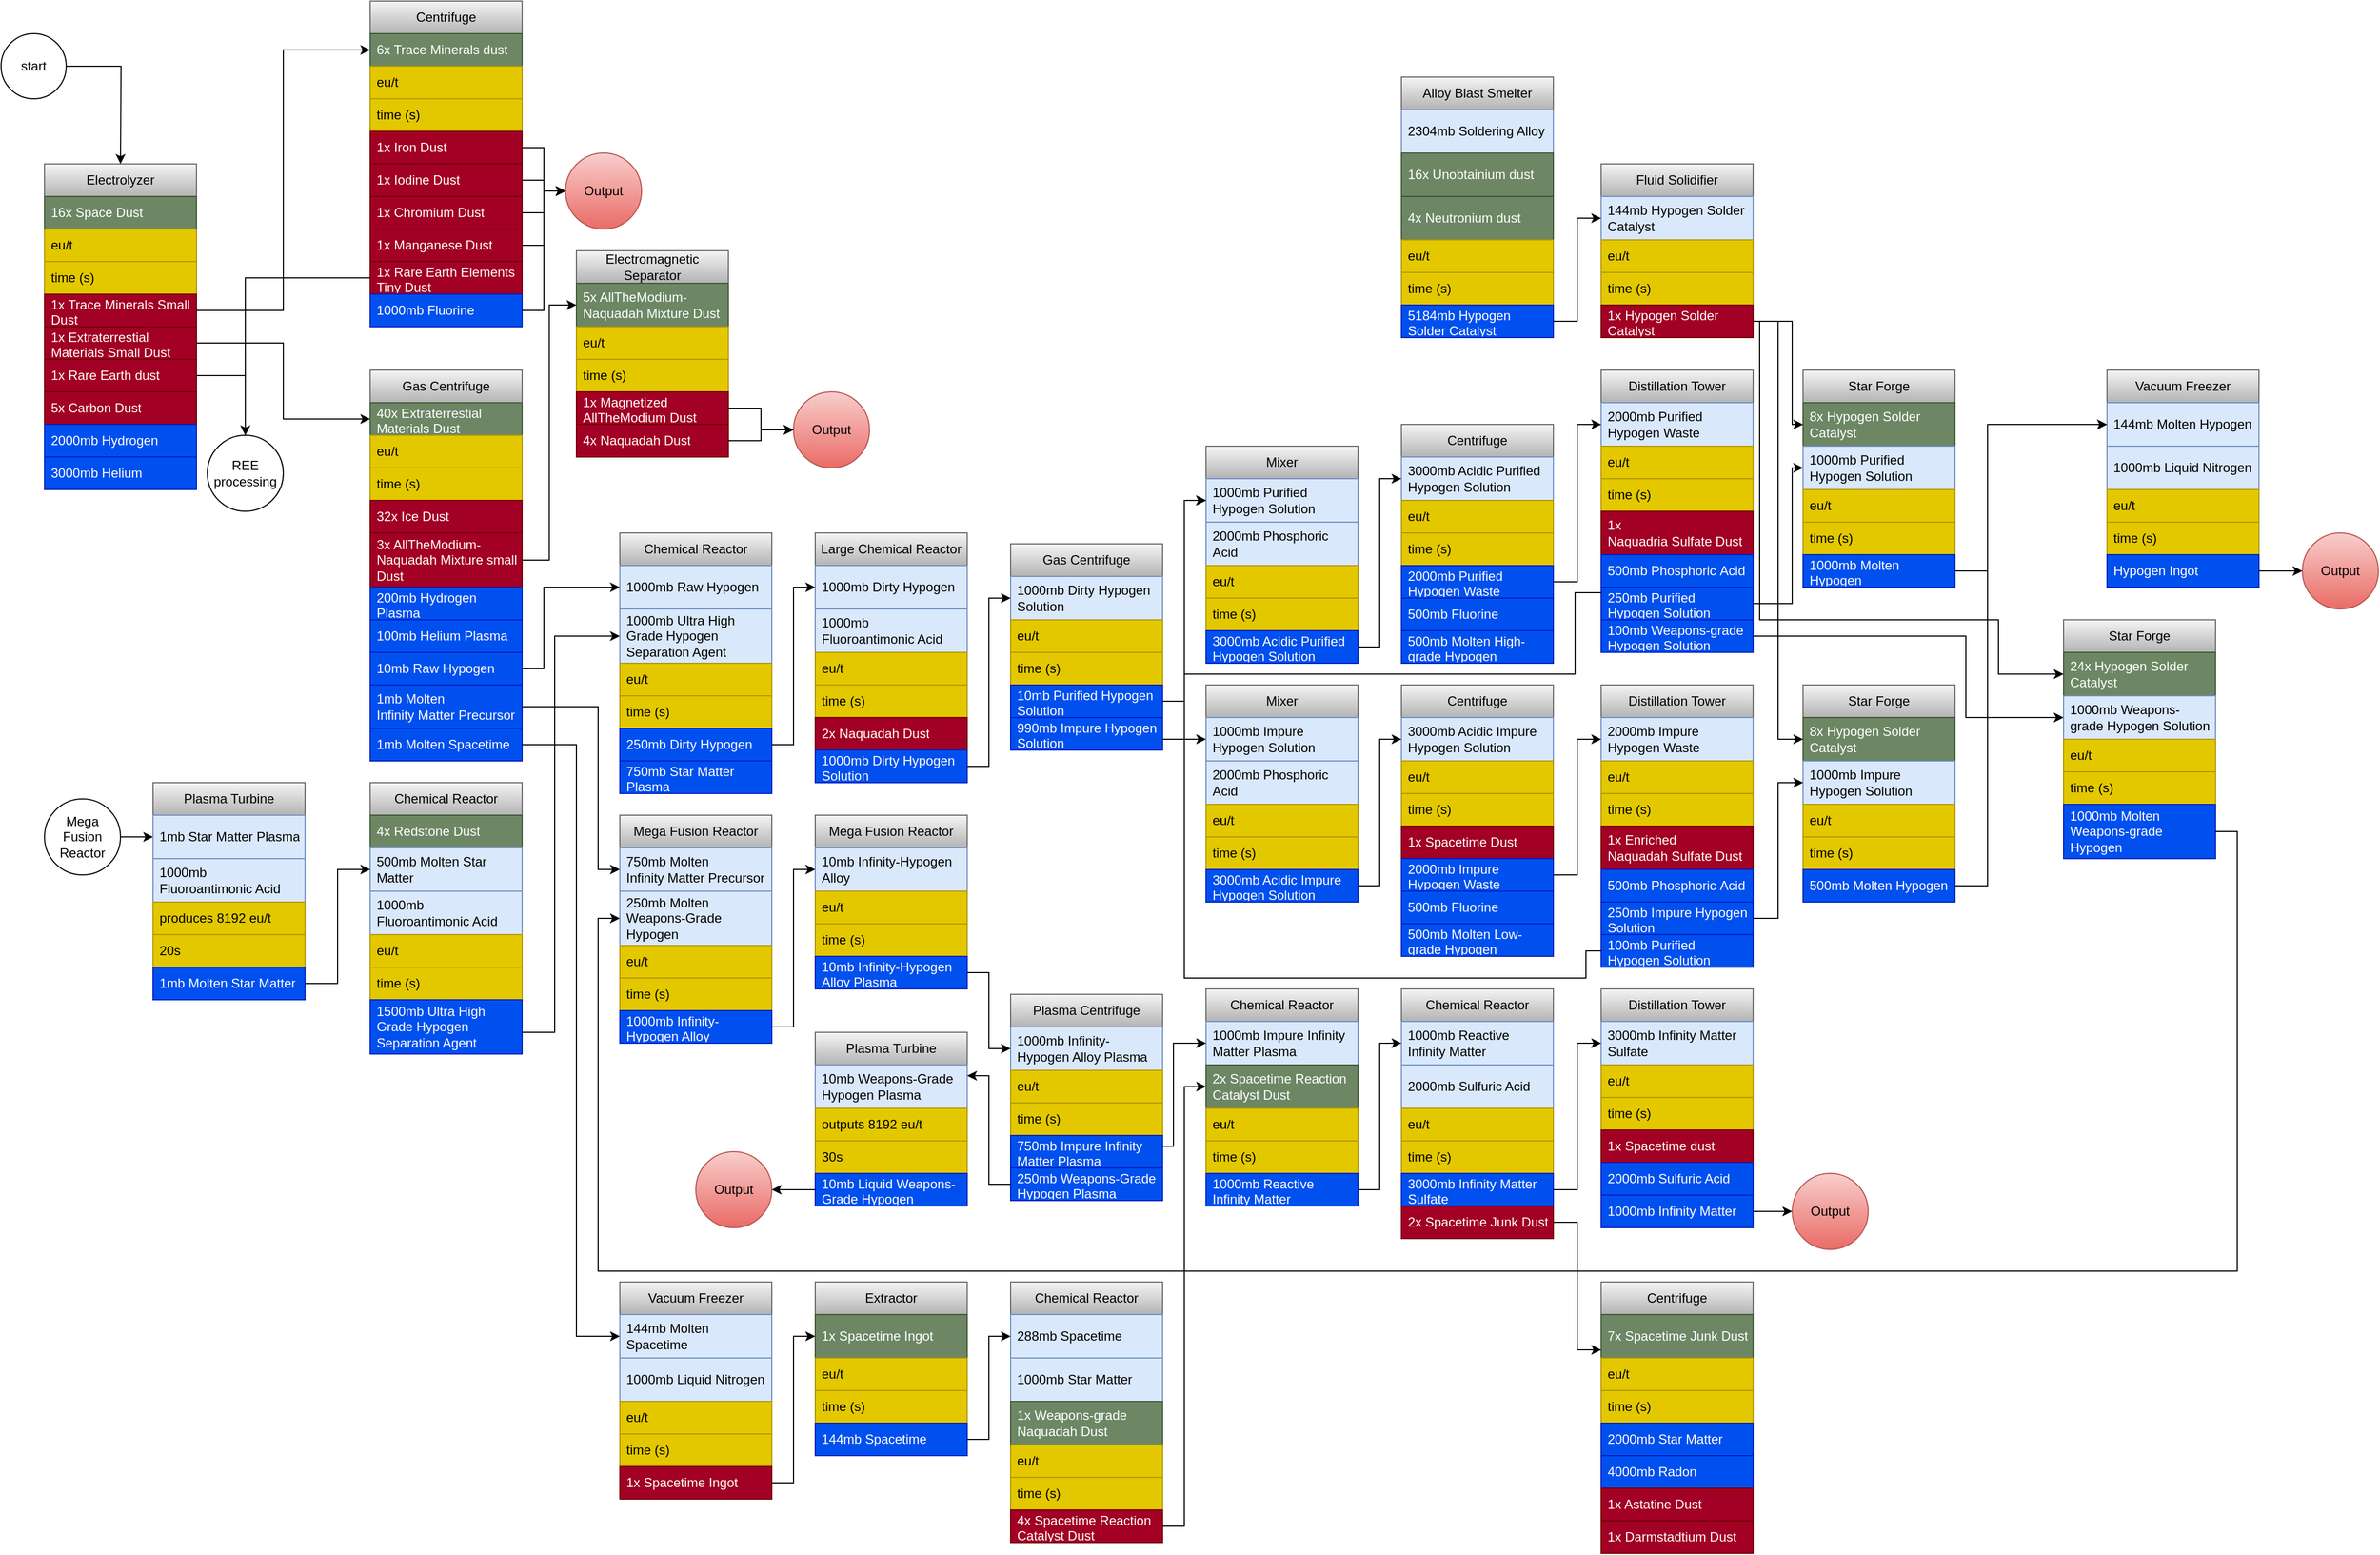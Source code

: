 <mxfile version="22.1.0" type="github">
  <diagram id="C5RBs43oDa-KdzZeNtuy" name="Page-1">
    <mxGraphModel dx="2963" dy="1643" grid="1" gridSize="10" guides="1" tooltips="1" connect="1" arrows="1" fold="1" page="1" pageScale="1" pageWidth="827" pageHeight="1169" math="0" shadow="0">
      <root>
        <mxCell id="WIyWlLk6GJQsqaUBKTNV-0" />
        <mxCell id="WIyWlLk6GJQsqaUBKTNV-1" parent="WIyWlLk6GJQsqaUBKTNV-0" />
        <mxCell id="7Hfktlou8XyDzRxeF353-0" value="Electrolyzer" style="swimlane;fontStyle=0;childLayout=stackLayout;horizontal=1;startSize=30;horizontalStack=0;resizeParent=1;resizeParentMax=0;resizeLast=0;collapsible=1;marginBottom=0;whiteSpace=wrap;html=1;fillColor=#f5f5f5;gradientColor=#b3b3b3;strokeColor=#666666;" parent="WIyWlLk6GJQsqaUBKTNV-1" vertex="1">
          <mxGeometry x="80" y="160" width="140" height="300" as="geometry" />
        </mxCell>
        <mxCell id="7Hfktlou8XyDzRxeF353-1" value="16x Space Dust" style="text;strokeColor=#3A5431;fillColor=#6d8764;align=left;verticalAlign=middle;spacingLeft=4;spacingRight=4;overflow=hidden;points=[[0,0.5],[1,0.5]];portConstraint=eastwest;rotatable=0;whiteSpace=wrap;html=1;fontColor=#ffffff;" parent="7Hfktlou8XyDzRxeF353-0" vertex="1">
          <mxGeometry y="30" width="140" height="30" as="geometry" />
        </mxCell>
        <mxCell id="7Hfktlou8XyDzRxeF353-2" value="eu/t" style="text;strokeColor=#B09500;fillColor=#e3c800;align=left;verticalAlign=middle;spacingLeft=4;spacingRight=4;overflow=hidden;points=[[0,0.5],[1,0.5]];portConstraint=eastwest;rotatable=0;whiteSpace=wrap;html=1;fontColor=#000000;" parent="7Hfktlou8XyDzRxeF353-0" vertex="1">
          <mxGeometry y="60" width="140" height="30" as="geometry" />
        </mxCell>
        <mxCell id="7Hfktlou8XyDzRxeF353-3" value="time (s)" style="text;strokeColor=#B09500;fillColor=#e3c800;align=left;verticalAlign=middle;spacingLeft=4;spacingRight=4;overflow=hidden;points=[[0,0.5],[1,0.5]];portConstraint=eastwest;rotatable=0;whiteSpace=wrap;html=1;fontColor=#000000;" parent="7Hfktlou8XyDzRxeF353-0" vertex="1">
          <mxGeometry y="90" width="140" height="30" as="geometry" />
        </mxCell>
        <mxCell id="7Hfktlou8XyDzRxeF353-6" value="1x Trace Minerals Small Dust" style="text;strokeColor=#6F0000;fillColor=#a20025;align=left;verticalAlign=middle;spacingLeft=4;spacingRight=4;overflow=hidden;points=[[0,0.5],[1,0.5]];portConstraint=eastwest;rotatable=0;whiteSpace=wrap;html=1;fontColor=#ffffff;" parent="7Hfktlou8XyDzRxeF353-0" vertex="1">
          <mxGeometry y="120" width="140" height="30" as="geometry" />
        </mxCell>
        <mxCell id="7Hfktlou8XyDzRxeF353-14" value="1x Extraterrestial Materials Small Dust" style="text;strokeColor=#6F0000;fillColor=#a20025;align=left;verticalAlign=middle;spacingLeft=4;spacingRight=4;overflow=hidden;points=[[0,0.5],[1,0.5]];portConstraint=eastwest;rotatable=0;whiteSpace=wrap;html=1;fontColor=#ffffff;" parent="7Hfktlou8XyDzRxeF353-0" vertex="1">
          <mxGeometry y="150" width="140" height="30" as="geometry" />
        </mxCell>
        <mxCell id="7Hfktlou8XyDzRxeF353-10" value="1x Rare Earth dust" style="text;strokeColor=#6F0000;fillColor=#a20025;align=left;verticalAlign=middle;spacingLeft=4;spacingRight=4;overflow=hidden;points=[[0,0.5],[1,0.5]];portConstraint=eastwest;rotatable=0;whiteSpace=wrap;html=1;fontColor=#ffffff;" parent="7Hfktlou8XyDzRxeF353-0" vertex="1">
          <mxGeometry y="180" width="140" height="30" as="geometry" />
        </mxCell>
        <mxCell id="7Hfktlou8XyDzRxeF353-9" value="5x Carbon Dust" style="text;strokeColor=#6F0000;fillColor=#a20025;align=left;verticalAlign=middle;spacingLeft=4;spacingRight=4;overflow=hidden;points=[[0,0.5],[1,0.5]];portConstraint=eastwest;rotatable=0;whiteSpace=wrap;html=1;fontColor=#ffffff;" parent="7Hfktlou8XyDzRxeF353-0" vertex="1">
          <mxGeometry y="210" width="140" height="30" as="geometry" />
        </mxCell>
        <mxCell id="7Hfktlou8XyDzRxeF353-11" value="2000mb Hydrogen" style="text;strokeColor=#001DBC;fillColor=#0050ef;align=left;verticalAlign=middle;spacingLeft=4;spacingRight=4;overflow=hidden;points=[[0,0.5],[1,0.5]];portConstraint=eastwest;rotatable=0;whiteSpace=wrap;html=1;fontColor=#ffffff;" parent="7Hfktlou8XyDzRxeF353-0" vertex="1">
          <mxGeometry y="240" width="140" height="30" as="geometry" />
        </mxCell>
        <mxCell id="7Hfktlou8XyDzRxeF353-12" value="3000mb Helium" style="text;strokeColor=#001DBC;fillColor=#0050ef;align=left;verticalAlign=middle;spacingLeft=4;spacingRight=4;overflow=hidden;points=[[0,0.5],[1,0.5]];portConstraint=eastwest;rotatable=0;whiteSpace=wrap;html=1;fontColor=#ffffff;" parent="7Hfktlou8XyDzRxeF353-0" vertex="1">
          <mxGeometry y="270" width="140" height="30" as="geometry" />
        </mxCell>
        <mxCell id="7Hfktlou8XyDzRxeF353-5" style="edgeStyle=orthogonalEdgeStyle;rounded=0;orthogonalLoop=1;jettySize=auto;html=1;" parent="WIyWlLk6GJQsqaUBKTNV-1" source="7Hfktlou8XyDzRxeF353-4" edge="1">
          <mxGeometry relative="1" as="geometry">
            <mxPoint x="150" y="160" as="targetPoint" />
          </mxGeometry>
        </mxCell>
        <mxCell id="7Hfktlou8XyDzRxeF353-4" value="start" style="ellipse;whiteSpace=wrap;html=1;aspect=fixed;" parent="WIyWlLk6GJQsqaUBKTNV-1" vertex="1">
          <mxGeometry x="40" y="40" width="60" height="60" as="geometry" />
        </mxCell>
        <mxCell id="7Hfktlou8XyDzRxeF353-33" value="REE processing" style="ellipse;whiteSpace=wrap;html=1;aspect=fixed;" parent="WIyWlLk6GJQsqaUBKTNV-1" vertex="1">
          <mxGeometry x="230" y="410" width="70" height="70" as="geometry" />
        </mxCell>
        <mxCell id="7Hfktlou8XyDzRxeF353-34" style="edgeStyle=orthogonalEdgeStyle;rounded=0;orthogonalLoop=1;jettySize=auto;html=1;entryX=0.5;entryY=0;entryDx=0;entryDy=0;" parent="WIyWlLk6GJQsqaUBKTNV-1" source="7Hfktlou8XyDzRxeF353-10" target="7Hfktlou8XyDzRxeF353-33" edge="1">
          <mxGeometry relative="1" as="geometry" />
        </mxCell>
        <mxCell id="7Hfktlou8XyDzRxeF353-35" value="Centrifuge" style="swimlane;fontStyle=0;childLayout=stackLayout;horizontal=1;startSize=30;horizontalStack=0;resizeParent=1;resizeParentMax=0;resizeLast=0;collapsible=1;marginBottom=0;whiteSpace=wrap;html=1;fillColor=#f5f5f5;gradientColor=#b3b3b3;strokeColor=#666666;" parent="WIyWlLk6GJQsqaUBKTNV-1" vertex="1">
          <mxGeometry x="380" y="10" width="140" height="300" as="geometry" />
        </mxCell>
        <mxCell id="7Hfktlou8XyDzRxeF353-36" value="6x Trace Minerals dust" style="text;strokeColor=#3A5431;fillColor=#6d8764;align=left;verticalAlign=middle;spacingLeft=4;spacingRight=4;overflow=hidden;points=[[0,0.5],[1,0.5]];portConstraint=eastwest;rotatable=0;whiteSpace=wrap;html=1;fontColor=#ffffff;" parent="7Hfktlou8XyDzRxeF353-35" vertex="1">
          <mxGeometry y="30" width="140" height="30" as="geometry" />
        </mxCell>
        <mxCell id="7Hfktlou8XyDzRxeF353-37" value="eu/t" style="text;strokeColor=#B09500;fillColor=#e3c800;align=left;verticalAlign=middle;spacingLeft=4;spacingRight=4;overflow=hidden;points=[[0,0.5],[1,0.5]];portConstraint=eastwest;rotatable=0;whiteSpace=wrap;html=1;fontColor=#000000;" parent="7Hfktlou8XyDzRxeF353-35" vertex="1">
          <mxGeometry y="60" width="140" height="30" as="geometry" />
        </mxCell>
        <mxCell id="7Hfktlou8XyDzRxeF353-38" value="time (s)" style="text;strokeColor=#B09500;fillColor=#e3c800;align=left;verticalAlign=middle;spacingLeft=4;spacingRight=4;overflow=hidden;points=[[0,0.5],[1,0.5]];portConstraint=eastwest;rotatable=0;whiteSpace=wrap;html=1;fontColor=#000000;" parent="7Hfktlou8XyDzRxeF353-35" vertex="1">
          <mxGeometry y="90" width="140" height="30" as="geometry" />
        </mxCell>
        <mxCell id="7Hfktlou8XyDzRxeF353-39" value="1x Iron Dust" style="text;strokeColor=#6F0000;fillColor=#a20025;align=left;verticalAlign=middle;spacingLeft=4;spacingRight=4;overflow=hidden;points=[[0,0.5],[1,0.5]];portConstraint=eastwest;rotatable=0;whiteSpace=wrap;html=1;fontColor=#ffffff;" parent="7Hfktlou8XyDzRxeF353-35" vertex="1">
          <mxGeometry y="120" width="140" height="30" as="geometry" />
        </mxCell>
        <mxCell id="7Hfktlou8XyDzRxeF353-41" value="1x Iodine Dust" style="text;strokeColor=#6F0000;fillColor=#a20025;align=left;verticalAlign=middle;spacingLeft=4;spacingRight=4;overflow=hidden;points=[[0,0.5],[1,0.5]];portConstraint=eastwest;rotatable=0;whiteSpace=wrap;html=1;fontColor=#ffffff;" parent="7Hfktlou8XyDzRxeF353-35" vertex="1">
          <mxGeometry y="150" width="140" height="30" as="geometry" />
        </mxCell>
        <mxCell id="7Hfktlou8XyDzRxeF353-42" value="1x Chromium Dust" style="text;strokeColor=#6F0000;fillColor=#a20025;align=left;verticalAlign=middle;spacingLeft=4;spacingRight=4;overflow=hidden;points=[[0,0.5],[1,0.5]];portConstraint=eastwest;rotatable=0;whiteSpace=wrap;html=1;fontColor=#ffffff;" parent="7Hfktlou8XyDzRxeF353-35" vertex="1">
          <mxGeometry y="180" width="140" height="30" as="geometry" />
        </mxCell>
        <mxCell id="7Hfktlou8XyDzRxeF353-47" value="1x Manganese Dust" style="text;strokeColor=#6F0000;fillColor=#a20025;align=left;verticalAlign=middle;spacingLeft=4;spacingRight=4;overflow=hidden;points=[[0,0.5],[1,0.5]];portConstraint=eastwest;rotatable=0;whiteSpace=wrap;html=1;fontColor=#ffffff;" parent="7Hfktlou8XyDzRxeF353-35" vertex="1">
          <mxGeometry y="210" width="140" height="30" as="geometry" />
        </mxCell>
        <mxCell id="7Hfktlou8XyDzRxeF353-48" value="1x Rare Earth Elements Tiny Dust" style="text;strokeColor=#6F0000;fillColor=#a20025;align=left;verticalAlign=middle;spacingLeft=4;spacingRight=4;overflow=hidden;points=[[0,0.5],[1,0.5]];portConstraint=eastwest;rotatable=0;whiteSpace=wrap;html=1;fontColor=#ffffff;" parent="7Hfktlou8XyDzRxeF353-35" vertex="1">
          <mxGeometry y="240" width="140" height="30" as="geometry" />
        </mxCell>
        <mxCell id="7Hfktlou8XyDzRxeF353-40" value="1000mb Fluorine" style="text;strokeColor=#001DBC;fillColor=#0050ef;align=left;verticalAlign=middle;spacingLeft=4;spacingRight=4;overflow=hidden;points=[[0,0.5],[1,0.5]];portConstraint=eastwest;rotatable=0;whiteSpace=wrap;html=1;fontColor=#ffffff;" parent="7Hfktlou8XyDzRxeF353-35" vertex="1">
          <mxGeometry y="270" width="140" height="30" as="geometry" />
        </mxCell>
        <mxCell id="7Hfktlou8XyDzRxeF353-46" style="edgeStyle=orthogonalEdgeStyle;rounded=0;orthogonalLoop=1;jettySize=auto;html=1;entryX=0;entryY=0.5;entryDx=0;entryDy=0;" parent="WIyWlLk6GJQsqaUBKTNV-1" source="7Hfktlou8XyDzRxeF353-6" target="7Hfktlou8XyDzRxeF353-36" edge="1">
          <mxGeometry relative="1" as="geometry" />
        </mxCell>
        <mxCell id="7Hfktlou8XyDzRxeF353-50" value="Gas Centrifuge" style="swimlane;fontStyle=0;childLayout=stackLayout;horizontal=1;startSize=30;horizontalStack=0;resizeParent=1;resizeParentMax=0;resizeLast=0;collapsible=1;marginBottom=0;whiteSpace=wrap;html=1;fillColor=#f5f5f5;gradientColor=#b3b3b3;strokeColor=#666666;" parent="WIyWlLk6GJQsqaUBKTNV-1" vertex="1">
          <mxGeometry x="380" y="350" width="140" height="360" as="geometry" />
        </mxCell>
        <mxCell id="7Hfktlou8XyDzRxeF353-51" value="40x Extraterrestial Materials Dust" style="text;strokeColor=#3A5431;fillColor=#6d8764;align=left;verticalAlign=middle;spacingLeft=4;spacingRight=4;overflow=hidden;points=[[0,0.5],[1,0.5]];portConstraint=eastwest;rotatable=0;whiteSpace=wrap;html=1;fontColor=#ffffff;" parent="7Hfktlou8XyDzRxeF353-50" vertex="1">
          <mxGeometry y="30" width="140" height="30" as="geometry" />
        </mxCell>
        <mxCell id="7Hfktlou8XyDzRxeF353-52" value="eu/t" style="text;strokeColor=#B09500;fillColor=#e3c800;align=left;verticalAlign=middle;spacingLeft=4;spacingRight=4;overflow=hidden;points=[[0,0.5],[1,0.5]];portConstraint=eastwest;rotatable=0;whiteSpace=wrap;html=1;fontColor=#000000;" parent="7Hfktlou8XyDzRxeF353-50" vertex="1">
          <mxGeometry y="60" width="140" height="30" as="geometry" />
        </mxCell>
        <mxCell id="7Hfktlou8XyDzRxeF353-53" value="time (s)" style="text;strokeColor=#B09500;fillColor=#e3c800;align=left;verticalAlign=middle;spacingLeft=4;spacingRight=4;overflow=hidden;points=[[0,0.5],[1,0.5]];portConstraint=eastwest;rotatable=0;whiteSpace=wrap;html=1;fontColor=#000000;" parent="7Hfktlou8XyDzRxeF353-50" vertex="1">
          <mxGeometry y="90" width="140" height="30" as="geometry" />
        </mxCell>
        <mxCell id="7Hfktlou8XyDzRxeF353-59" value="32x Ice Dust" style="text;strokeColor=#6F0000;fillColor=#a20025;align=left;verticalAlign=middle;spacingLeft=4;spacingRight=4;overflow=hidden;points=[[0,0.5],[1,0.5]];portConstraint=eastwest;rotatable=0;whiteSpace=wrap;html=1;fontColor=#ffffff;" parent="7Hfktlou8XyDzRxeF353-50" vertex="1">
          <mxGeometry y="120" width="140" height="30" as="geometry" />
        </mxCell>
        <mxCell id="7Hfktlou8XyDzRxeF353-64" value="3x AllTheModium-Naquadah Mixture small Dust" style="text;strokeColor=#6F0000;fillColor=#a20025;align=left;verticalAlign=middle;spacingLeft=4;spacingRight=4;overflow=hidden;points=[[0,0.5],[1,0.5]];portConstraint=eastwest;rotatable=0;whiteSpace=wrap;html=1;fontColor=#ffffff;" parent="7Hfktlou8XyDzRxeF353-50" vertex="1">
          <mxGeometry y="150" width="140" height="50" as="geometry" />
        </mxCell>
        <mxCell id="7Hfktlou8XyDzRxeF353-55" value="200mb Hydrogen Plasma" style="text;strokeColor=#001DBC;fillColor=#0050ef;align=left;verticalAlign=middle;spacingLeft=4;spacingRight=4;overflow=hidden;points=[[0,0.5],[1,0.5]];portConstraint=eastwest;rotatable=0;whiteSpace=wrap;html=1;fontColor=#ffffff;" parent="7Hfktlou8XyDzRxeF353-50" vertex="1">
          <mxGeometry y="200" width="140" height="30" as="geometry" />
        </mxCell>
        <mxCell id="7Hfktlou8XyDzRxeF353-63" value="100mb Helium Plasma" style="text;strokeColor=#001DBC;fillColor=#0050ef;align=left;verticalAlign=middle;spacingLeft=4;spacingRight=4;overflow=hidden;points=[[0,0.5],[1,0.5]];portConstraint=eastwest;rotatable=0;whiteSpace=wrap;html=1;fontColor=#ffffff;" parent="7Hfktlou8XyDzRxeF353-50" vertex="1">
          <mxGeometry y="230" width="140" height="30" as="geometry" />
        </mxCell>
        <mxCell id="7Hfktlou8XyDzRxeF353-54" value="10mb Raw Hypogen" style="text;strokeColor=#001DBC;fillColor=#0050ef;align=left;verticalAlign=middle;spacingLeft=4;spacingRight=4;overflow=hidden;points=[[0,0.5],[1,0.5]];portConstraint=eastwest;rotatable=0;whiteSpace=wrap;html=1;fontColor=#ffffff;" parent="7Hfktlou8XyDzRxeF353-50" vertex="1">
          <mxGeometry y="260" width="140" height="30" as="geometry" />
        </mxCell>
        <mxCell id="7Hfktlou8XyDzRxeF353-56" value="1mb Molten Infinity&amp;nbsp;Matter Precursor" style="text;strokeColor=#001DBC;fillColor=#0050ef;align=left;verticalAlign=middle;spacingLeft=4;spacingRight=4;overflow=hidden;points=[[0,0.5],[1,0.5]];portConstraint=eastwest;rotatable=0;whiteSpace=wrap;html=1;fontColor=#ffffff;" parent="7Hfktlou8XyDzRxeF353-50" vertex="1">
          <mxGeometry y="290" width="140" height="40" as="geometry" />
        </mxCell>
        <mxCell id="7Hfktlou8XyDzRxeF353-57" value="1mb Molten Spacetime" style="text;strokeColor=#001DBC;fillColor=#0050ef;align=left;verticalAlign=middle;spacingLeft=4;spacingRight=4;overflow=hidden;points=[[0,0.5],[1,0.5]];portConstraint=eastwest;rotatable=0;whiteSpace=wrap;html=1;fontColor=#ffffff;" parent="7Hfktlou8XyDzRxeF353-50" vertex="1">
          <mxGeometry y="330" width="140" height="30" as="geometry" />
        </mxCell>
        <mxCell id="7Hfktlou8XyDzRxeF353-60" style="edgeStyle=orthogonalEdgeStyle;rounded=0;orthogonalLoop=1;jettySize=auto;html=1;entryX=0;entryY=0.5;entryDx=0;entryDy=0;" parent="WIyWlLk6GJQsqaUBKTNV-1" source="7Hfktlou8XyDzRxeF353-14" target="7Hfktlou8XyDzRxeF353-51" edge="1">
          <mxGeometry relative="1" as="geometry" />
        </mxCell>
        <mxCell id="7Hfktlou8XyDzRxeF353-66" value="Electromagnetic Separator" style="swimlane;fontStyle=0;childLayout=stackLayout;horizontal=1;startSize=30;horizontalStack=0;resizeParent=1;resizeParentMax=0;resizeLast=0;collapsible=1;marginBottom=0;whiteSpace=wrap;html=1;fillColor=#f5f5f5;gradientColor=#b3b3b3;strokeColor=#666666;" parent="WIyWlLk6GJQsqaUBKTNV-1" vertex="1">
          <mxGeometry x="570" y="240" width="140" height="190" as="geometry" />
        </mxCell>
        <mxCell id="7Hfktlou8XyDzRxeF353-67" value="5x AllTheModium-Naquadah Mixture Dust" style="text;strokeColor=#3A5431;fillColor=#6d8764;align=left;verticalAlign=middle;spacingLeft=4;spacingRight=4;overflow=hidden;points=[[0,0.5],[1,0.5]];portConstraint=eastwest;rotatable=0;whiteSpace=wrap;html=1;fontColor=#ffffff;" parent="7Hfktlou8XyDzRxeF353-66" vertex="1">
          <mxGeometry y="30" width="140" height="40" as="geometry" />
        </mxCell>
        <mxCell id="7Hfktlou8XyDzRxeF353-68" value="eu/t" style="text;strokeColor=#B09500;fillColor=#e3c800;align=left;verticalAlign=middle;spacingLeft=4;spacingRight=4;overflow=hidden;points=[[0,0.5],[1,0.5]];portConstraint=eastwest;rotatable=0;whiteSpace=wrap;html=1;fontColor=#000000;" parent="7Hfktlou8XyDzRxeF353-66" vertex="1">
          <mxGeometry y="70" width="140" height="30" as="geometry" />
        </mxCell>
        <mxCell id="7Hfktlou8XyDzRxeF353-69" value="time (s)" style="text;strokeColor=#B09500;fillColor=#e3c800;align=left;verticalAlign=middle;spacingLeft=4;spacingRight=4;overflow=hidden;points=[[0,0.5],[1,0.5]];portConstraint=eastwest;rotatable=0;whiteSpace=wrap;html=1;fontColor=#000000;" parent="7Hfktlou8XyDzRxeF353-66" vertex="1">
          <mxGeometry y="100" width="140" height="30" as="geometry" />
        </mxCell>
        <mxCell id="7Hfktlou8XyDzRxeF353-70" value="1x Magnetized AllTheModium Dust" style="text;strokeColor=#6F0000;fillColor=#a20025;align=left;verticalAlign=middle;spacingLeft=4;spacingRight=4;overflow=hidden;points=[[0,0.5],[1,0.5]];portConstraint=eastwest;rotatable=0;whiteSpace=wrap;html=1;fontColor=#ffffff;" parent="7Hfktlou8XyDzRxeF353-66" vertex="1">
          <mxGeometry y="130" width="140" height="30" as="geometry" />
        </mxCell>
        <mxCell id="7Hfktlou8XyDzRxeF353-73" value="4x Naquadah Dust" style="text;strokeColor=#6F0000;fillColor=#a20025;align=left;verticalAlign=middle;spacingLeft=4;spacingRight=4;overflow=hidden;points=[[0,0.5],[1,0.5]];portConstraint=eastwest;rotatable=0;whiteSpace=wrap;html=1;fontColor=#ffffff;" parent="7Hfktlou8XyDzRxeF353-66" vertex="1">
          <mxGeometry y="160" width="140" height="30" as="geometry" />
        </mxCell>
        <mxCell id="7Hfktlou8XyDzRxeF353-78" style="edgeStyle=orthogonalEdgeStyle;rounded=0;orthogonalLoop=1;jettySize=auto;html=1;entryX=0;entryY=0.5;entryDx=0;entryDy=0;" parent="WIyWlLk6GJQsqaUBKTNV-1" source="7Hfktlou8XyDzRxeF353-64" target="7Hfktlou8XyDzRxeF353-67" edge="1">
          <mxGeometry relative="1" as="geometry" />
        </mxCell>
        <mxCell id="7Hfktlou8XyDzRxeF353-96" value="Gas Centrifuge" style="swimlane;fontStyle=0;childLayout=stackLayout;horizontal=1;startSize=30;horizontalStack=0;resizeParent=1;resizeParentMax=0;resizeLast=0;collapsible=1;marginBottom=0;whiteSpace=wrap;html=1;fillColor=#f5f5f5;gradientColor=#b3b3b3;strokeColor=#666666;" parent="WIyWlLk6GJQsqaUBKTNV-1" vertex="1">
          <mxGeometry x="970" y="510" width="140" height="190" as="geometry" />
        </mxCell>
        <mxCell id="7Hfktlou8XyDzRxeF353-97" value="1000mb Dirty Hypogen Solution" style="text;strokeColor=#6c8ebf;fillColor=#dae8fc;align=left;verticalAlign=middle;spacingLeft=4;spacingRight=4;overflow=hidden;points=[[0,0.5],[1,0.5]];portConstraint=eastwest;rotatable=0;whiteSpace=wrap;html=1;" parent="7Hfktlou8XyDzRxeF353-96" vertex="1">
          <mxGeometry y="30" width="140" height="40" as="geometry" />
        </mxCell>
        <mxCell id="7Hfktlou8XyDzRxeF353-98" value="eu/t" style="text;strokeColor=#B09500;fillColor=#e3c800;align=left;verticalAlign=middle;spacingLeft=4;spacingRight=4;overflow=hidden;points=[[0,0.5],[1,0.5]];portConstraint=eastwest;rotatable=0;whiteSpace=wrap;html=1;fontColor=#000000;" parent="7Hfktlou8XyDzRxeF353-96" vertex="1">
          <mxGeometry y="70" width="140" height="30" as="geometry" />
        </mxCell>
        <mxCell id="7Hfktlou8XyDzRxeF353-99" value="time (s)" style="text;strokeColor=#B09500;fillColor=#e3c800;align=left;verticalAlign=middle;spacingLeft=4;spacingRight=4;overflow=hidden;points=[[0,0.5],[1,0.5]];portConstraint=eastwest;rotatable=0;whiteSpace=wrap;html=1;fontColor=#000000;" parent="7Hfktlou8XyDzRxeF353-96" vertex="1">
          <mxGeometry y="100" width="140" height="30" as="geometry" />
        </mxCell>
        <mxCell id="7Hfktlou8XyDzRxeF353-100" value="10mb Purified Hypogen Solution" style="text;strokeColor=#001DBC;fillColor=#0050ef;align=left;verticalAlign=middle;spacingLeft=4;spacingRight=4;overflow=hidden;points=[[0,0.5],[1,0.5]];portConstraint=eastwest;rotatable=0;whiteSpace=wrap;html=1;fontColor=#ffffff;" parent="7Hfktlou8XyDzRxeF353-96" vertex="1">
          <mxGeometry y="130" width="140" height="30" as="geometry" />
        </mxCell>
        <mxCell id="7Hfktlou8XyDzRxeF353-104" value="990mb Impure Hypogen Solution" style="text;strokeColor=#001DBC;fillColor=#0050ef;align=left;verticalAlign=middle;spacingLeft=4;spacingRight=4;overflow=hidden;points=[[0,0.5],[1,0.5]];portConstraint=eastwest;rotatable=0;whiteSpace=wrap;html=1;fontColor=#ffffff;" parent="7Hfktlou8XyDzRxeF353-96" vertex="1">
          <mxGeometry y="160" width="140" height="30" as="geometry" />
        </mxCell>
        <mxCell id="7Hfktlou8XyDzRxeF353-105" value="Large Chemical Reactor" style="swimlane;fontStyle=0;childLayout=stackLayout;horizontal=1;startSize=30;horizontalStack=0;resizeParent=1;resizeParentMax=0;resizeLast=0;collapsible=1;marginBottom=0;whiteSpace=wrap;html=1;fillColor=#f5f5f5;gradientColor=#b3b3b3;strokeColor=#666666;" parent="WIyWlLk6GJQsqaUBKTNV-1" vertex="1">
          <mxGeometry x="790" y="500" width="140" height="230" as="geometry" />
        </mxCell>
        <mxCell id="7Hfktlou8XyDzRxeF353-106" value="1000mb Dirty Hypogen" style="text;strokeColor=#6c8ebf;fillColor=#dae8fc;align=left;verticalAlign=middle;spacingLeft=4;spacingRight=4;overflow=hidden;points=[[0,0.5],[1,0.5]];portConstraint=eastwest;rotatable=0;whiteSpace=wrap;html=1;" parent="7Hfktlou8XyDzRxeF353-105" vertex="1">
          <mxGeometry y="30" width="140" height="40" as="geometry" />
        </mxCell>
        <mxCell id="7Hfktlou8XyDzRxeF353-110" value="1000mb Fluoroantimonic Acid" style="text;strokeColor=#6c8ebf;fillColor=#dae8fc;align=left;verticalAlign=middle;spacingLeft=4;spacingRight=4;overflow=hidden;points=[[0,0.5],[1,0.5]];portConstraint=eastwest;rotatable=0;whiteSpace=wrap;html=1;" parent="7Hfktlou8XyDzRxeF353-105" vertex="1">
          <mxGeometry y="70" width="140" height="40" as="geometry" />
        </mxCell>
        <mxCell id="7Hfktlou8XyDzRxeF353-107" value="eu/t" style="text;strokeColor=#B09500;fillColor=#e3c800;align=left;verticalAlign=middle;spacingLeft=4;spacingRight=4;overflow=hidden;points=[[0,0.5],[1,0.5]];portConstraint=eastwest;rotatable=0;whiteSpace=wrap;html=1;fontColor=#000000;" parent="7Hfktlou8XyDzRxeF353-105" vertex="1">
          <mxGeometry y="110" width="140" height="30" as="geometry" />
        </mxCell>
        <mxCell id="7Hfktlou8XyDzRxeF353-108" value="time (s)" style="text;strokeColor=#B09500;fillColor=#e3c800;align=left;verticalAlign=middle;spacingLeft=4;spacingRight=4;overflow=hidden;points=[[0,0.5],[1,0.5]];portConstraint=eastwest;rotatable=0;whiteSpace=wrap;html=1;fontColor=#000000;" parent="7Hfktlou8XyDzRxeF353-105" vertex="1">
          <mxGeometry y="140" width="140" height="30" as="geometry" />
        </mxCell>
        <mxCell id="7Hfktlou8XyDzRxeF353-150" value="2x Naquadah Dust" style="text;strokeColor=#6F0000;fillColor=#a20025;align=left;verticalAlign=middle;spacingLeft=4;spacingRight=4;overflow=hidden;points=[[0,0.5],[1,0.5]];portConstraint=eastwest;rotatable=0;whiteSpace=wrap;html=1;fontColor=#ffffff;" parent="7Hfktlou8XyDzRxeF353-105" vertex="1">
          <mxGeometry y="170" width="140" height="30" as="geometry" />
        </mxCell>
        <mxCell id="7Hfktlou8XyDzRxeF353-109" value="1000mb Dirty Hypogen Solution" style="text;strokeColor=#001DBC;fillColor=#0050ef;align=left;verticalAlign=middle;spacingLeft=4;spacingRight=4;overflow=hidden;points=[[0,0.5],[1,0.5]];portConstraint=eastwest;rotatable=0;whiteSpace=wrap;html=1;fontColor=#ffffff;" parent="7Hfktlou8XyDzRxeF353-105" vertex="1">
          <mxGeometry y="200" width="140" height="30" as="geometry" />
        </mxCell>
        <mxCell id="7Hfktlou8XyDzRxeF353-116" value="Mixer" style="swimlane;fontStyle=0;childLayout=stackLayout;horizontal=1;startSize=30;horizontalStack=0;resizeParent=1;resizeParentMax=0;resizeLast=0;collapsible=1;marginBottom=0;whiteSpace=wrap;html=1;fillColor=#f5f5f5;gradientColor=#b3b3b3;strokeColor=#666666;" parent="WIyWlLk6GJQsqaUBKTNV-1" vertex="1">
          <mxGeometry x="1150" y="420" width="140" height="200" as="geometry" />
        </mxCell>
        <mxCell id="7Hfktlou8XyDzRxeF353-117" value="1000mb Purified Hypogen Solution" style="text;strokeColor=#6c8ebf;fillColor=#dae8fc;align=left;verticalAlign=middle;spacingLeft=4;spacingRight=4;overflow=hidden;points=[[0,0.5],[1,0.5]];portConstraint=eastwest;rotatable=0;whiteSpace=wrap;html=1;" parent="7Hfktlou8XyDzRxeF353-116" vertex="1">
          <mxGeometry y="30" width="140" height="40" as="geometry" />
        </mxCell>
        <mxCell id="7Hfktlou8XyDzRxeF353-124" value="2000mb Phosphoric Acid" style="text;strokeColor=#6c8ebf;fillColor=#dae8fc;align=left;verticalAlign=middle;spacingLeft=4;spacingRight=4;overflow=hidden;points=[[0,0.5],[1,0.5]];portConstraint=eastwest;rotatable=0;whiteSpace=wrap;html=1;" parent="7Hfktlou8XyDzRxeF353-116" vertex="1">
          <mxGeometry y="70" width="140" height="40" as="geometry" />
        </mxCell>
        <mxCell id="7Hfktlou8XyDzRxeF353-118" value="eu/t" style="text;strokeColor=#B09500;fillColor=#e3c800;align=left;verticalAlign=middle;spacingLeft=4;spacingRight=4;overflow=hidden;points=[[0,0.5],[1,0.5]];portConstraint=eastwest;rotatable=0;whiteSpace=wrap;html=1;fontColor=#000000;" parent="7Hfktlou8XyDzRxeF353-116" vertex="1">
          <mxGeometry y="110" width="140" height="30" as="geometry" />
        </mxCell>
        <mxCell id="7Hfktlou8XyDzRxeF353-119" value="time (s)" style="text;strokeColor=#B09500;fillColor=#e3c800;align=left;verticalAlign=middle;spacingLeft=4;spacingRight=4;overflow=hidden;points=[[0,0.5],[1,0.5]];portConstraint=eastwest;rotatable=0;whiteSpace=wrap;html=1;fontColor=#000000;" parent="7Hfktlou8XyDzRxeF353-116" vertex="1">
          <mxGeometry y="140" width="140" height="30" as="geometry" />
        </mxCell>
        <mxCell id="7Hfktlou8XyDzRxeF353-120" value="3000mb Acidic Purified Hypogen Solution" style="text;strokeColor=#001DBC;fillColor=#0050ef;align=left;verticalAlign=middle;spacingLeft=4;spacingRight=4;overflow=hidden;points=[[0,0.5],[1,0.5]];portConstraint=eastwest;rotatable=0;whiteSpace=wrap;html=1;fontColor=#ffffff;" parent="7Hfktlou8XyDzRxeF353-116" vertex="1">
          <mxGeometry y="170" width="140" height="30" as="geometry" />
        </mxCell>
        <mxCell id="7Hfktlou8XyDzRxeF353-123" style="edgeStyle=orthogonalEdgeStyle;rounded=0;orthogonalLoop=1;jettySize=auto;html=1;" parent="WIyWlLk6GJQsqaUBKTNV-1" source="7Hfktlou8XyDzRxeF353-100" target="7Hfktlou8XyDzRxeF353-117" edge="1">
          <mxGeometry relative="1" as="geometry">
            <Array as="points">
              <mxPoint x="1130" y="655" />
              <mxPoint x="1130" y="470" />
            </Array>
          </mxGeometry>
        </mxCell>
        <mxCell id="7Hfktlou8XyDzRxeF353-125" value="Centrifuge" style="swimlane;fontStyle=0;childLayout=stackLayout;horizontal=1;startSize=30;horizontalStack=0;resizeParent=1;resizeParentMax=0;resizeLast=0;collapsible=1;marginBottom=0;whiteSpace=wrap;html=1;fillColor=#f5f5f5;gradientColor=#b3b3b3;strokeColor=#666666;" parent="WIyWlLk6GJQsqaUBKTNV-1" vertex="1">
          <mxGeometry x="1330" y="400" width="140" height="220" as="geometry" />
        </mxCell>
        <mxCell id="7Hfktlou8XyDzRxeF353-126" value="3000mb Acidic Purified Hypogen Solution" style="text;strokeColor=#6c8ebf;fillColor=#dae8fc;align=left;verticalAlign=middle;spacingLeft=4;spacingRight=4;overflow=hidden;points=[[0,0.5],[1,0.5]];portConstraint=eastwest;rotatable=0;whiteSpace=wrap;html=1;" parent="7Hfktlou8XyDzRxeF353-125" vertex="1">
          <mxGeometry y="30" width="140" height="40" as="geometry" />
        </mxCell>
        <mxCell id="7Hfktlou8XyDzRxeF353-128" value="eu/t" style="text;strokeColor=#B09500;fillColor=#e3c800;align=left;verticalAlign=middle;spacingLeft=4;spacingRight=4;overflow=hidden;points=[[0,0.5],[1,0.5]];portConstraint=eastwest;rotatable=0;whiteSpace=wrap;html=1;fontColor=#000000;" parent="7Hfktlou8XyDzRxeF353-125" vertex="1">
          <mxGeometry y="70" width="140" height="30" as="geometry" />
        </mxCell>
        <mxCell id="7Hfktlou8XyDzRxeF353-129" value="time (s)" style="text;strokeColor=#B09500;fillColor=#e3c800;align=left;verticalAlign=middle;spacingLeft=4;spacingRight=4;overflow=hidden;points=[[0,0.5],[1,0.5]];portConstraint=eastwest;rotatable=0;whiteSpace=wrap;html=1;fontColor=#000000;" parent="7Hfktlou8XyDzRxeF353-125" vertex="1">
          <mxGeometry y="100" width="140" height="30" as="geometry" />
        </mxCell>
        <mxCell id="7Hfktlou8XyDzRxeF353-130" value="2000mb Purified Hypogen Waste" style="text;strokeColor=#001DBC;fillColor=#0050ef;align=left;verticalAlign=middle;spacingLeft=4;spacingRight=4;overflow=hidden;points=[[0,0.5],[1,0.5]];portConstraint=eastwest;rotatable=0;whiteSpace=wrap;html=1;fontColor=#ffffff;" parent="7Hfktlou8XyDzRxeF353-125" vertex="1">
          <mxGeometry y="130" width="140" height="30" as="geometry" />
        </mxCell>
        <mxCell id="7Hfktlou8XyDzRxeF353-133" value="500mb Fluorine" style="text;strokeColor=#001DBC;fillColor=#0050ef;align=left;verticalAlign=middle;spacingLeft=4;spacingRight=4;overflow=hidden;points=[[0,0.5],[1,0.5]];portConstraint=eastwest;rotatable=0;whiteSpace=wrap;html=1;fontColor=#ffffff;" parent="7Hfktlou8XyDzRxeF353-125" vertex="1">
          <mxGeometry y="160" width="140" height="30" as="geometry" />
        </mxCell>
        <mxCell id="7Hfktlou8XyDzRxeF353-134" value="500mb Molten High-grade Hypogen" style="text;strokeColor=#001DBC;fillColor=#0050ef;align=left;verticalAlign=middle;spacingLeft=4;spacingRight=4;overflow=hidden;points=[[0,0.5],[1,0.5]];portConstraint=eastwest;rotatable=0;whiteSpace=wrap;html=1;fontColor=#ffffff;" parent="7Hfktlou8XyDzRxeF353-125" vertex="1">
          <mxGeometry y="190" width="140" height="30" as="geometry" />
        </mxCell>
        <mxCell id="7Hfktlou8XyDzRxeF353-132" style="edgeStyle=orthogonalEdgeStyle;rounded=0;orthogonalLoop=1;jettySize=auto;html=1;" parent="WIyWlLk6GJQsqaUBKTNV-1" source="7Hfktlou8XyDzRxeF353-120" target="7Hfktlou8XyDzRxeF353-126" edge="1">
          <mxGeometry relative="1" as="geometry" />
        </mxCell>
        <mxCell id="7Hfktlou8XyDzRxeF353-135" value="Mixer" style="swimlane;fontStyle=0;childLayout=stackLayout;horizontal=1;startSize=30;horizontalStack=0;resizeParent=1;resizeParentMax=0;resizeLast=0;collapsible=1;marginBottom=0;whiteSpace=wrap;html=1;fillColor=#f5f5f5;gradientColor=#b3b3b3;strokeColor=#666666;" parent="WIyWlLk6GJQsqaUBKTNV-1" vertex="1">
          <mxGeometry x="1150" y="640" width="140" height="200" as="geometry" />
        </mxCell>
        <mxCell id="7Hfktlou8XyDzRxeF353-136" value="1000mb Impure Hypogen Solution" style="text;strokeColor=#6c8ebf;fillColor=#dae8fc;align=left;verticalAlign=middle;spacingLeft=4;spacingRight=4;overflow=hidden;points=[[0,0.5],[1,0.5]];portConstraint=eastwest;rotatable=0;whiteSpace=wrap;html=1;" parent="7Hfktlou8XyDzRxeF353-135" vertex="1">
          <mxGeometry y="30" width="140" height="40" as="geometry" />
        </mxCell>
        <mxCell id="7Hfktlou8XyDzRxeF353-137" value="2000mb Phosphoric Acid" style="text;strokeColor=#6c8ebf;fillColor=#dae8fc;align=left;verticalAlign=middle;spacingLeft=4;spacingRight=4;overflow=hidden;points=[[0,0.5],[1,0.5]];portConstraint=eastwest;rotatable=0;whiteSpace=wrap;html=1;" parent="7Hfktlou8XyDzRxeF353-135" vertex="1">
          <mxGeometry y="70" width="140" height="40" as="geometry" />
        </mxCell>
        <mxCell id="7Hfktlou8XyDzRxeF353-138" value="eu/t" style="text;strokeColor=#B09500;fillColor=#e3c800;align=left;verticalAlign=middle;spacingLeft=4;spacingRight=4;overflow=hidden;points=[[0,0.5],[1,0.5]];portConstraint=eastwest;rotatable=0;whiteSpace=wrap;html=1;fontColor=#000000;" parent="7Hfktlou8XyDzRxeF353-135" vertex="1">
          <mxGeometry y="110" width="140" height="30" as="geometry" />
        </mxCell>
        <mxCell id="7Hfktlou8XyDzRxeF353-139" value="time (s)" style="text;strokeColor=#B09500;fillColor=#e3c800;align=left;verticalAlign=middle;spacingLeft=4;spacingRight=4;overflow=hidden;points=[[0,0.5],[1,0.5]];portConstraint=eastwest;rotatable=0;whiteSpace=wrap;html=1;fontColor=#000000;" parent="7Hfktlou8XyDzRxeF353-135" vertex="1">
          <mxGeometry y="140" width="140" height="30" as="geometry" />
        </mxCell>
        <mxCell id="7Hfktlou8XyDzRxeF353-140" value="3000mb Acidic Impure Hypogen Solution" style="text;strokeColor=#001DBC;fillColor=#0050ef;align=left;verticalAlign=middle;spacingLeft=4;spacingRight=4;overflow=hidden;points=[[0,0.5],[1,0.5]];portConstraint=eastwest;rotatable=0;whiteSpace=wrap;html=1;fontColor=#ffffff;" parent="7Hfktlou8XyDzRxeF353-135" vertex="1">
          <mxGeometry y="170" width="140" height="30" as="geometry" />
        </mxCell>
        <mxCell id="7Hfktlou8XyDzRxeF353-141" style="edgeStyle=orthogonalEdgeStyle;rounded=0;orthogonalLoop=1;jettySize=auto;html=1;shadow=0;jumpStyle=none;startArrow=none;startFill=0;strokeColor=default;targetPerimeterSpacing=0;" parent="WIyWlLk6GJQsqaUBKTNV-1" source="7Hfktlou8XyDzRxeF353-104" target="7Hfktlou8XyDzRxeF353-136" edge="1">
          <mxGeometry relative="1" as="geometry">
            <Array as="points">
              <mxPoint x="1130" y="690" />
              <mxPoint x="1130" y="690" />
            </Array>
          </mxGeometry>
        </mxCell>
        <mxCell id="7Hfktlou8XyDzRxeF353-151" style="edgeStyle=orthogonalEdgeStyle;rounded=0;orthogonalLoop=1;jettySize=auto;html=1;entryX=0;entryY=0.5;entryDx=0;entryDy=0;" parent="WIyWlLk6GJQsqaUBKTNV-1" source="7Hfktlou8XyDzRxeF353-109" target="7Hfktlou8XyDzRxeF353-97" edge="1">
          <mxGeometry relative="1" as="geometry" />
        </mxCell>
        <mxCell id="7Hfktlou8XyDzRxeF353-152" value="Centrifuge" style="swimlane;fontStyle=0;childLayout=stackLayout;horizontal=1;startSize=30;horizontalStack=0;resizeParent=1;resizeParentMax=0;resizeLast=0;collapsible=1;marginBottom=0;whiteSpace=wrap;html=1;fillColor=#f5f5f5;gradientColor=#b3b3b3;strokeColor=#666666;" parent="WIyWlLk6GJQsqaUBKTNV-1" vertex="1">
          <mxGeometry x="1330" y="640" width="140" height="250" as="geometry" />
        </mxCell>
        <mxCell id="7Hfktlou8XyDzRxeF353-153" value="3000mb Acidic Impure Hypogen Solution" style="text;strokeColor=#6c8ebf;fillColor=#dae8fc;align=left;verticalAlign=middle;spacingLeft=4;spacingRight=4;overflow=hidden;points=[[0,0.5],[1,0.5]];portConstraint=eastwest;rotatable=0;whiteSpace=wrap;html=1;" parent="7Hfktlou8XyDzRxeF353-152" vertex="1">
          <mxGeometry y="30" width="140" height="40" as="geometry" />
        </mxCell>
        <mxCell id="7Hfktlou8XyDzRxeF353-154" value="eu/t" style="text;strokeColor=#B09500;fillColor=#e3c800;align=left;verticalAlign=middle;spacingLeft=4;spacingRight=4;overflow=hidden;points=[[0,0.5],[1,0.5]];portConstraint=eastwest;rotatable=0;whiteSpace=wrap;html=1;fontColor=#000000;" parent="7Hfktlou8XyDzRxeF353-152" vertex="1">
          <mxGeometry y="70" width="140" height="30" as="geometry" />
        </mxCell>
        <mxCell id="7Hfktlou8XyDzRxeF353-155" value="time (s)" style="text;strokeColor=#B09500;fillColor=#e3c800;align=left;verticalAlign=middle;spacingLeft=4;spacingRight=4;overflow=hidden;points=[[0,0.5],[1,0.5]];portConstraint=eastwest;rotatable=0;whiteSpace=wrap;html=1;fontColor=#000000;" parent="7Hfktlou8XyDzRxeF353-152" vertex="1">
          <mxGeometry y="100" width="140" height="30" as="geometry" />
        </mxCell>
        <mxCell id="7Hfktlou8XyDzRxeF353-161" value="1x Spacetime Dust" style="text;strokeColor=#6F0000;fillColor=#a20025;align=left;verticalAlign=middle;spacingLeft=4;spacingRight=4;overflow=hidden;points=[[0,0.5],[1,0.5]];portConstraint=eastwest;rotatable=0;whiteSpace=wrap;html=1;fontColor=#ffffff;" parent="7Hfktlou8XyDzRxeF353-152" vertex="1">
          <mxGeometry y="130" width="140" height="30" as="geometry" />
        </mxCell>
        <mxCell id="7Hfktlou8XyDzRxeF353-156" value="2000mb Impure Hypogen Waste" style="text;strokeColor=#001DBC;fillColor=#0050ef;align=left;verticalAlign=middle;spacingLeft=4;spacingRight=4;overflow=hidden;points=[[0,0.5],[1,0.5]];portConstraint=eastwest;rotatable=0;whiteSpace=wrap;html=1;fontColor=#ffffff;" parent="7Hfktlou8XyDzRxeF353-152" vertex="1">
          <mxGeometry y="160" width="140" height="30" as="geometry" />
        </mxCell>
        <mxCell id="7Hfktlou8XyDzRxeF353-157" value="500mb Fluorine" style="text;strokeColor=#001DBC;fillColor=#0050ef;align=left;verticalAlign=middle;spacingLeft=4;spacingRight=4;overflow=hidden;points=[[0,0.5],[1,0.5]];portConstraint=eastwest;rotatable=0;whiteSpace=wrap;html=1;fontColor=#ffffff;" parent="7Hfktlou8XyDzRxeF353-152" vertex="1">
          <mxGeometry y="190" width="140" height="30" as="geometry" />
        </mxCell>
        <mxCell id="7Hfktlou8XyDzRxeF353-158" value="500mb Molten Low-grade Hypogen" style="text;strokeColor=#001DBC;fillColor=#0050ef;align=left;verticalAlign=middle;spacingLeft=4;spacingRight=4;overflow=hidden;points=[[0,0.5],[1,0.5]];portConstraint=eastwest;rotatable=0;whiteSpace=wrap;html=1;fontColor=#ffffff;" parent="7Hfktlou8XyDzRxeF353-152" vertex="1">
          <mxGeometry y="220" width="140" height="30" as="geometry" />
        </mxCell>
        <mxCell id="7Hfktlou8XyDzRxeF353-159" style="edgeStyle=orthogonalEdgeStyle;rounded=0;orthogonalLoop=1;jettySize=auto;html=1;entryX=0;entryY=0.5;entryDx=0;entryDy=0;" parent="WIyWlLk6GJQsqaUBKTNV-1" source="7Hfktlou8XyDzRxeF353-140" target="7Hfktlou8XyDzRxeF353-153" edge="1">
          <mxGeometry relative="1" as="geometry" />
        </mxCell>
        <mxCell id="7Hfktlou8XyDzRxeF353-164" value="Chemical Reactor" style="swimlane;fontStyle=0;childLayout=stackLayout;horizontal=1;startSize=30;horizontalStack=0;resizeParent=1;resizeParentMax=0;resizeLast=0;collapsible=1;marginBottom=0;whiteSpace=wrap;html=1;fillColor=#f5f5f5;gradientColor=#b3b3b3;strokeColor=#666666;" parent="WIyWlLk6GJQsqaUBKTNV-1" vertex="1">
          <mxGeometry x="610" y="500" width="140" height="240" as="geometry" />
        </mxCell>
        <mxCell id="7Hfktlou8XyDzRxeF353-165" value="1000mb Raw Hypogen" style="text;strokeColor=#6c8ebf;fillColor=#dae8fc;align=left;verticalAlign=middle;spacingLeft=4;spacingRight=4;overflow=hidden;points=[[0,0.5],[1,0.5]];portConstraint=eastwest;rotatable=0;whiteSpace=wrap;html=1;" parent="7Hfktlou8XyDzRxeF353-164" vertex="1">
          <mxGeometry y="30" width="140" height="40" as="geometry" />
        </mxCell>
        <mxCell id="7Hfktlou8XyDzRxeF353-166" value="1000mb Ultra High Grade Hypogen Separation Agent" style="text;strokeColor=#6c8ebf;fillColor=#dae8fc;align=left;verticalAlign=middle;spacingLeft=4;spacingRight=4;overflow=hidden;points=[[0,0.5],[1,0.5]];portConstraint=eastwest;rotatable=0;whiteSpace=wrap;html=1;" parent="7Hfktlou8XyDzRxeF353-164" vertex="1">
          <mxGeometry y="70" width="140" height="50" as="geometry" />
        </mxCell>
        <mxCell id="7Hfktlou8XyDzRxeF353-167" value="eu/t" style="text;strokeColor=#B09500;fillColor=#e3c800;align=left;verticalAlign=middle;spacingLeft=4;spacingRight=4;overflow=hidden;points=[[0,0.5],[1,0.5]];portConstraint=eastwest;rotatable=0;whiteSpace=wrap;html=1;fontColor=#000000;" parent="7Hfktlou8XyDzRxeF353-164" vertex="1">
          <mxGeometry y="120" width="140" height="30" as="geometry" />
        </mxCell>
        <mxCell id="7Hfktlou8XyDzRxeF353-168" value="time (s)" style="text;strokeColor=#B09500;fillColor=#e3c800;align=left;verticalAlign=middle;spacingLeft=4;spacingRight=4;overflow=hidden;points=[[0,0.5],[1,0.5]];portConstraint=eastwest;rotatable=0;whiteSpace=wrap;html=1;fontColor=#000000;" parent="7Hfktlou8XyDzRxeF353-164" vertex="1">
          <mxGeometry y="150" width="140" height="30" as="geometry" />
        </mxCell>
        <mxCell id="7Hfktlou8XyDzRxeF353-170" value="250mb Dirty Hypogen" style="text;strokeColor=#001DBC;fillColor=#0050ef;align=left;verticalAlign=middle;spacingLeft=4;spacingRight=4;overflow=hidden;points=[[0,0.5],[1,0.5]];portConstraint=eastwest;rotatable=0;whiteSpace=wrap;html=1;fontColor=#ffffff;" parent="7Hfktlou8XyDzRxeF353-164" vertex="1">
          <mxGeometry y="180" width="140" height="30" as="geometry" />
        </mxCell>
        <mxCell id="7Hfktlou8XyDzRxeF353-173" value="750mb Star Matter Plasma" style="text;strokeColor=#001DBC;fillColor=#0050ef;align=left;verticalAlign=middle;spacingLeft=4;spacingRight=4;overflow=hidden;points=[[0,0.5],[1,0.5]];portConstraint=eastwest;rotatable=0;whiteSpace=wrap;html=1;fontColor=#ffffff;" parent="7Hfktlou8XyDzRxeF353-164" vertex="1">
          <mxGeometry y="210" width="140" height="30" as="geometry" />
        </mxCell>
        <mxCell id="7Hfktlou8XyDzRxeF353-171" style="edgeStyle=orthogonalEdgeStyle;rounded=0;orthogonalLoop=1;jettySize=auto;html=1;" parent="WIyWlLk6GJQsqaUBKTNV-1" source="7Hfktlou8XyDzRxeF353-54" target="7Hfktlou8XyDzRxeF353-165" edge="1">
          <mxGeometry relative="1" as="geometry">
            <Array as="points">
              <mxPoint x="540" y="625" />
              <mxPoint x="540" y="550" />
            </Array>
          </mxGeometry>
        </mxCell>
        <mxCell id="7Hfktlou8XyDzRxeF353-175" style="edgeStyle=orthogonalEdgeStyle;rounded=0;orthogonalLoop=1;jettySize=auto;html=1;entryX=0;entryY=0.5;entryDx=0;entryDy=0;" parent="WIyWlLk6GJQsqaUBKTNV-1" source="7Hfktlou8XyDzRxeF353-170" target="7Hfktlou8XyDzRxeF353-106" edge="1">
          <mxGeometry relative="1" as="geometry" />
        </mxCell>
        <mxCell id="7Hfktlou8XyDzRxeF353-182" value="Chemical Reactor" style="swimlane;fontStyle=0;childLayout=stackLayout;horizontal=1;startSize=30;horizontalStack=0;resizeParent=1;resizeParentMax=0;resizeLast=0;collapsible=1;marginBottom=0;whiteSpace=wrap;html=1;fillColor=#f5f5f5;gradientColor=#b3b3b3;strokeColor=#666666;" parent="WIyWlLk6GJQsqaUBKTNV-1" vertex="1">
          <mxGeometry x="380" y="730" width="140" height="250" as="geometry" />
        </mxCell>
        <mxCell id="7Hfktlou8XyDzRxeF353-189" value="4x Redstone Dust" style="text;strokeColor=#3A5431;fillColor=#6d8764;align=left;verticalAlign=middle;spacingLeft=4;spacingRight=4;overflow=hidden;points=[[0,0.5],[1,0.5]];portConstraint=eastwest;rotatable=0;whiteSpace=wrap;html=1;fontColor=#ffffff;" parent="7Hfktlou8XyDzRxeF353-182" vertex="1">
          <mxGeometry y="30" width="140" height="30" as="geometry" />
        </mxCell>
        <mxCell id="7Hfktlou8XyDzRxeF353-183" value="500mb Molten Star Matter" style="text;strokeColor=#6c8ebf;fillColor=#dae8fc;align=left;verticalAlign=middle;spacingLeft=4;spacingRight=4;overflow=hidden;points=[[0,0.5],[1,0.5]];portConstraint=eastwest;rotatable=0;whiteSpace=wrap;html=1;" parent="7Hfktlou8XyDzRxeF353-182" vertex="1">
          <mxGeometry y="60" width="140" height="40" as="geometry" />
        </mxCell>
        <mxCell id="7Hfktlou8XyDzRxeF353-184" value="1000mb Fluoroantimonic Acid" style="text;strokeColor=#6c8ebf;fillColor=#dae8fc;align=left;verticalAlign=middle;spacingLeft=4;spacingRight=4;overflow=hidden;points=[[0,0.5],[1,0.5]];portConstraint=eastwest;rotatable=0;whiteSpace=wrap;html=1;" parent="7Hfktlou8XyDzRxeF353-182" vertex="1">
          <mxGeometry y="100" width="140" height="40" as="geometry" />
        </mxCell>
        <mxCell id="7Hfktlou8XyDzRxeF353-185" value="eu/t" style="text;strokeColor=#B09500;fillColor=#e3c800;align=left;verticalAlign=middle;spacingLeft=4;spacingRight=4;overflow=hidden;points=[[0,0.5],[1,0.5]];portConstraint=eastwest;rotatable=0;whiteSpace=wrap;html=1;fontColor=#000000;" parent="7Hfktlou8XyDzRxeF353-182" vertex="1">
          <mxGeometry y="140" width="140" height="30" as="geometry" />
        </mxCell>
        <mxCell id="7Hfktlou8XyDzRxeF353-186" value="time (s)" style="text;strokeColor=#B09500;fillColor=#e3c800;align=left;verticalAlign=middle;spacingLeft=4;spacingRight=4;overflow=hidden;points=[[0,0.5],[1,0.5]];portConstraint=eastwest;rotatable=0;whiteSpace=wrap;html=1;fontColor=#000000;" parent="7Hfktlou8XyDzRxeF353-182" vertex="1">
          <mxGeometry y="170" width="140" height="30" as="geometry" />
        </mxCell>
        <mxCell id="7Hfktlou8XyDzRxeF353-188" value="1500mb Ultra High Grade Hypogen Separation Agent" style="text;strokeColor=#001DBC;fillColor=#0050ef;align=left;verticalAlign=middle;spacingLeft=4;spacingRight=4;overflow=hidden;points=[[0,0.5],[1,0.5]];portConstraint=eastwest;rotatable=0;whiteSpace=wrap;html=1;fontColor=#ffffff;" parent="7Hfktlou8XyDzRxeF353-182" vertex="1">
          <mxGeometry y="200" width="140" height="50" as="geometry" />
        </mxCell>
        <mxCell id="7Hfktlou8XyDzRxeF353-190" style="edgeStyle=orthogonalEdgeStyle;rounded=0;orthogonalLoop=1;jettySize=auto;html=1;entryX=0;entryY=0.5;entryDx=0;entryDy=0;" parent="WIyWlLk6GJQsqaUBKTNV-1" source="7Hfktlou8XyDzRxeF353-188" target="7Hfktlou8XyDzRxeF353-166" edge="1">
          <mxGeometry relative="1" as="geometry">
            <Array as="points">
              <mxPoint x="550" y="960" />
              <mxPoint x="550" y="595" />
            </Array>
          </mxGeometry>
        </mxCell>
        <mxCell id="7Hfktlou8XyDzRxeF353-193" value="Distillation Tower" style="swimlane;fontStyle=0;childLayout=stackLayout;horizontal=1;startSize=30;horizontalStack=0;resizeParent=1;resizeParentMax=0;resizeLast=0;collapsible=1;marginBottom=0;whiteSpace=wrap;html=1;fillColor=#f5f5f5;gradientColor=#b3b3b3;strokeColor=#666666;" parent="WIyWlLk6GJQsqaUBKTNV-1" vertex="1">
          <mxGeometry x="1514" y="350" width="140" height="260" as="geometry" />
        </mxCell>
        <mxCell id="7Hfktlou8XyDzRxeF353-194" value="2000mb Purified Hypogen Waste" style="text;strokeColor=#6c8ebf;fillColor=#dae8fc;align=left;verticalAlign=middle;spacingLeft=4;spacingRight=4;overflow=hidden;points=[[0,0.5],[1,0.5]];portConstraint=eastwest;rotatable=0;whiteSpace=wrap;html=1;" parent="7Hfktlou8XyDzRxeF353-193" vertex="1">
          <mxGeometry y="30" width="140" height="40" as="geometry" />
        </mxCell>
        <mxCell id="7Hfktlou8XyDzRxeF353-195" value="eu/t" style="text;strokeColor=#B09500;fillColor=#e3c800;align=left;verticalAlign=middle;spacingLeft=4;spacingRight=4;overflow=hidden;points=[[0,0.5],[1,0.5]];portConstraint=eastwest;rotatable=0;whiteSpace=wrap;html=1;fontColor=#000000;" parent="7Hfktlou8XyDzRxeF353-193" vertex="1">
          <mxGeometry y="70" width="140" height="30" as="geometry" />
        </mxCell>
        <mxCell id="7Hfktlou8XyDzRxeF353-196" value="time (s)" style="text;strokeColor=#B09500;fillColor=#e3c800;align=left;verticalAlign=middle;spacingLeft=4;spacingRight=4;overflow=hidden;points=[[0,0.5],[1,0.5]];portConstraint=eastwest;rotatable=0;whiteSpace=wrap;html=1;fontColor=#000000;" parent="7Hfktlou8XyDzRxeF353-193" vertex="1">
          <mxGeometry y="100" width="140" height="30" as="geometry" />
        </mxCell>
        <mxCell id="7Hfktlou8XyDzRxeF353-200" value="1x Naquadria&amp;nbsp;Sulfate&amp;nbsp;&lt;span style=&quot;background-color: initial;&quot;&gt;Dust&lt;/span&gt;" style="text;strokeColor=#6F0000;fillColor=#a20025;align=left;verticalAlign=middle;spacingLeft=4;spacingRight=4;overflow=hidden;points=[[0,0.5],[1,0.5]];portConstraint=eastwest;rotatable=0;whiteSpace=wrap;html=1;fontColor=#ffffff;" parent="7Hfktlou8XyDzRxeF353-193" vertex="1">
          <mxGeometry y="130" width="140" height="40" as="geometry" />
        </mxCell>
        <mxCell id="7Hfktlou8XyDzRxeF353-197" value="500mb&amp;nbsp;Phosphoric&amp;nbsp;Acid" style="text;strokeColor=#001DBC;fillColor=#0050ef;align=left;verticalAlign=middle;spacingLeft=4;spacingRight=4;overflow=hidden;points=[[0,0.5],[1,0.5]];portConstraint=eastwest;rotatable=0;whiteSpace=wrap;html=1;fontColor=#ffffff;" parent="7Hfktlou8XyDzRxeF353-193" vertex="1">
          <mxGeometry y="170" width="140" height="30" as="geometry" />
        </mxCell>
        <mxCell id="7Hfktlou8XyDzRxeF353-198" value="250mb Purified Hypogen Solution" style="text;strokeColor=#001DBC;fillColor=#0050ef;align=left;verticalAlign=middle;spacingLeft=4;spacingRight=4;overflow=hidden;points=[[0,0.5],[1,0.5]];portConstraint=eastwest;rotatable=0;whiteSpace=wrap;html=1;fontColor=#ffffff;" parent="7Hfktlou8XyDzRxeF353-193" vertex="1">
          <mxGeometry y="200" width="140" height="30" as="geometry" />
        </mxCell>
        <mxCell id="7Hfktlou8XyDzRxeF353-202" value="100mb Weapons-grade Hypogen Solution" style="text;strokeColor=#001DBC;fillColor=#0050ef;align=left;verticalAlign=middle;spacingLeft=4;spacingRight=4;overflow=hidden;points=[[0,0.5],[1,0.5]];portConstraint=eastwest;rotatable=0;whiteSpace=wrap;html=1;fontColor=#ffffff;" parent="7Hfktlou8XyDzRxeF353-193" vertex="1">
          <mxGeometry y="230" width="140" height="30" as="geometry" />
        </mxCell>
        <mxCell id="7Hfktlou8XyDzRxeF353-199" style="edgeStyle=orthogonalEdgeStyle;rounded=0;orthogonalLoop=1;jettySize=auto;html=1;entryX=0;entryY=0.5;entryDx=0;entryDy=0;" parent="WIyWlLk6GJQsqaUBKTNV-1" source="7Hfktlou8XyDzRxeF353-130" target="7Hfktlou8XyDzRxeF353-194" edge="1">
          <mxGeometry relative="1" as="geometry" />
        </mxCell>
        <mxCell id="7Hfktlou8XyDzRxeF353-203" value="Distillation Tower" style="swimlane;fontStyle=0;childLayout=stackLayout;horizontal=1;startSize=30;horizontalStack=0;resizeParent=1;resizeParentMax=0;resizeLast=0;collapsible=1;marginBottom=0;whiteSpace=wrap;html=1;fillColor=#f5f5f5;gradientColor=#b3b3b3;strokeColor=#666666;" parent="WIyWlLk6GJQsqaUBKTNV-1" vertex="1">
          <mxGeometry x="1514" y="640" width="140" height="260" as="geometry" />
        </mxCell>
        <mxCell id="7Hfktlou8XyDzRxeF353-204" value="2000mb Impure Hypogen Waste" style="text;strokeColor=#6c8ebf;fillColor=#dae8fc;align=left;verticalAlign=middle;spacingLeft=4;spacingRight=4;overflow=hidden;points=[[0,0.5],[1,0.5]];portConstraint=eastwest;rotatable=0;whiteSpace=wrap;html=1;" parent="7Hfktlou8XyDzRxeF353-203" vertex="1">
          <mxGeometry y="30" width="140" height="40" as="geometry" />
        </mxCell>
        <mxCell id="7Hfktlou8XyDzRxeF353-205" value="eu/t" style="text;strokeColor=#B09500;fillColor=#e3c800;align=left;verticalAlign=middle;spacingLeft=4;spacingRight=4;overflow=hidden;points=[[0,0.5],[1,0.5]];portConstraint=eastwest;rotatable=0;whiteSpace=wrap;html=1;fontColor=#000000;" parent="7Hfktlou8XyDzRxeF353-203" vertex="1">
          <mxGeometry y="70" width="140" height="30" as="geometry" />
        </mxCell>
        <mxCell id="7Hfktlou8XyDzRxeF353-206" value="time (s)" style="text;strokeColor=#B09500;fillColor=#e3c800;align=left;verticalAlign=middle;spacingLeft=4;spacingRight=4;overflow=hidden;points=[[0,0.5],[1,0.5]];portConstraint=eastwest;rotatable=0;whiteSpace=wrap;html=1;fontColor=#000000;" parent="7Hfktlou8XyDzRxeF353-203" vertex="1">
          <mxGeometry y="100" width="140" height="30" as="geometry" />
        </mxCell>
        <mxCell id="7Hfktlou8XyDzRxeF353-207" value="1x Enriched Naquadah&amp;nbsp;Sulfate&amp;nbsp;&lt;span style=&quot;background-color: initial;&quot;&gt;Dust&lt;/span&gt;" style="text;strokeColor=#6F0000;fillColor=#a20025;align=left;verticalAlign=middle;spacingLeft=4;spacingRight=4;overflow=hidden;points=[[0,0.5],[1,0.5]];portConstraint=eastwest;rotatable=0;whiteSpace=wrap;html=1;fontColor=#ffffff;" parent="7Hfktlou8XyDzRxeF353-203" vertex="1">
          <mxGeometry y="130" width="140" height="40" as="geometry" />
        </mxCell>
        <mxCell id="7Hfktlou8XyDzRxeF353-208" value="500mb&amp;nbsp;Phosphoric&amp;nbsp;Acid" style="text;strokeColor=#001DBC;fillColor=#0050ef;align=left;verticalAlign=middle;spacingLeft=4;spacingRight=4;overflow=hidden;points=[[0,0.5],[1,0.5]];portConstraint=eastwest;rotatable=0;whiteSpace=wrap;html=1;fontColor=#ffffff;" parent="7Hfktlou8XyDzRxeF353-203" vertex="1">
          <mxGeometry y="170" width="140" height="30" as="geometry" />
        </mxCell>
        <mxCell id="7Hfktlou8XyDzRxeF353-209" value="250mb Impure Hypogen Solution" style="text;strokeColor=#001DBC;fillColor=#0050ef;align=left;verticalAlign=middle;spacingLeft=4;spacingRight=4;overflow=hidden;points=[[0,0.5],[1,0.5]];portConstraint=eastwest;rotatable=0;whiteSpace=wrap;html=1;fontColor=#ffffff;" parent="7Hfktlou8XyDzRxeF353-203" vertex="1">
          <mxGeometry y="200" width="140" height="30" as="geometry" />
        </mxCell>
        <mxCell id="7Hfktlou8XyDzRxeF353-210" value="100mb Purified Hypogen Solution" style="text;strokeColor=#001DBC;fillColor=#0050ef;align=left;verticalAlign=middle;spacingLeft=4;spacingRight=4;overflow=hidden;points=[[0,0.5],[1,0.5]];portConstraint=eastwest;rotatable=0;whiteSpace=wrap;html=1;fontColor=#ffffff;" parent="7Hfktlou8XyDzRxeF353-203" vertex="1">
          <mxGeometry y="230" width="140" height="30" as="geometry" />
        </mxCell>
        <mxCell id="7Hfktlou8XyDzRxeF353-218" style="edgeStyle=orthogonalEdgeStyle;rounded=0;orthogonalLoop=1;jettySize=auto;html=1;entryX=0;entryY=0.5;entryDx=0;entryDy=0;" parent="WIyWlLk6GJQsqaUBKTNV-1" source="7Hfktlou8XyDzRxeF353-156" target="7Hfktlou8XyDzRxeF353-204" edge="1">
          <mxGeometry relative="1" as="geometry" />
        </mxCell>
        <mxCell id="7Hfktlou8XyDzRxeF353-227" style="edgeStyle=orthogonalEdgeStyle;rounded=0;orthogonalLoop=1;jettySize=auto;html=1;entryX=0;entryY=0.5;entryDx=0;entryDy=0;" parent="WIyWlLk6GJQsqaUBKTNV-1" source="7Hfktlou8XyDzRxeF353-198" target="7Hfktlou8XyDzRxeF353-117" edge="1">
          <mxGeometry relative="1" as="geometry">
            <Array as="points">
              <mxPoint x="1490" y="555" />
              <mxPoint x="1490" y="630" />
              <mxPoint x="1130" y="630" />
              <mxPoint x="1130" y="470" />
            </Array>
          </mxGeometry>
        </mxCell>
        <mxCell id="7Hfktlou8XyDzRxeF353-241" style="edgeStyle=orthogonalEdgeStyle;rounded=0;orthogonalLoop=1;jettySize=auto;html=1;entryX=0;entryY=0.25;entryDx=0;entryDy=0;" parent="WIyWlLk6GJQsqaUBKTNV-1" source="7Hfktlou8XyDzRxeF353-210" target="7Hfktlou8XyDzRxeF353-116" edge="1">
          <mxGeometry relative="1" as="geometry">
            <Array as="points">
              <mxPoint x="1500" y="885" />
              <mxPoint x="1500" y="910" />
              <mxPoint x="1130" y="910" />
              <mxPoint x="1130" y="470" />
            </Array>
          </mxGeometry>
        </mxCell>
        <mxCell id="7Hfktlou8XyDzRxeF353-256" style="edgeStyle=orthogonalEdgeStyle;rounded=0;orthogonalLoop=1;jettySize=auto;html=1;entryX=0;entryY=0.5;entryDx=0;entryDy=0;" parent="WIyWlLk6GJQsqaUBKTNV-1" source="7Hfktlou8XyDzRxeF353-243" target="7Hfktlou8XyDzRxeF353-248" edge="1">
          <mxGeometry relative="1" as="geometry" />
        </mxCell>
        <mxCell id="7Hfktlou8XyDzRxeF353-243" value="Mega Fusion Reactor" style="ellipse;whiteSpace=wrap;html=1;aspect=fixed;" parent="WIyWlLk6GJQsqaUBKTNV-1" vertex="1">
          <mxGeometry x="80" y="745" width="70" height="70" as="geometry" />
        </mxCell>
        <mxCell id="7Hfktlou8XyDzRxeF353-246" value="Plasma Turbine" style="swimlane;fontStyle=0;childLayout=stackLayout;horizontal=1;startSize=30;horizontalStack=0;resizeParent=1;resizeParentMax=0;resizeLast=0;collapsible=1;marginBottom=0;whiteSpace=wrap;html=1;fillColor=#f5f5f5;gradientColor=#b3b3b3;strokeColor=#666666;" parent="WIyWlLk6GJQsqaUBKTNV-1" vertex="1">
          <mxGeometry x="180" y="730" width="140" height="200" as="geometry" />
        </mxCell>
        <mxCell id="7Hfktlou8XyDzRxeF353-248" value="1mb Star Matter Plasma" style="text;strokeColor=#6c8ebf;fillColor=#dae8fc;align=left;verticalAlign=middle;spacingLeft=4;spacingRight=4;overflow=hidden;points=[[0,0.5],[1,0.5]];portConstraint=eastwest;rotatable=0;whiteSpace=wrap;html=1;" parent="7Hfktlou8XyDzRxeF353-246" vertex="1">
          <mxGeometry y="30" width="140" height="40" as="geometry" />
        </mxCell>
        <mxCell id="7Hfktlou8XyDzRxeF353-249" value="1000mb Fluoroantimonic Acid" style="text;strokeColor=#6c8ebf;fillColor=#dae8fc;align=left;verticalAlign=middle;spacingLeft=4;spacingRight=4;overflow=hidden;points=[[0,0.5],[1,0.5]];portConstraint=eastwest;rotatable=0;whiteSpace=wrap;html=1;" parent="7Hfktlou8XyDzRxeF353-246" vertex="1">
          <mxGeometry y="70" width="140" height="40" as="geometry" />
        </mxCell>
        <mxCell id="7Hfktlou8XyDzRxeF353-250" value="produces 8192 eu/t" style="text;strokeColor=#B09500;fillColor=#e3c800;align=left;verticalAlign=middle;spacingLeft=4;spacingRight=4;overflow=hidden;points=[[0,0.5],[1,0.5]];portConstraint=eastwest;rotatable=0;whiteSpace=wrap;html=1;fontColor=#000000;" parent="7Hfktlou8XyDzRxeF353-246" vertex="1">
          <mxGeometry y="110" width="140" height="30" as="geometry" />
        </mxCell>
        <mxCell id="7Hfktlou8XyDzRxeF353-251" value="20s" style="text;strokeColor=#B09500;fillColor=#e3c800;align=left;verticalAlign=middle;spacingLeft=4;spacingRight=4;overflow=hidden;points=[[0,0.5],[1,0.5]];portConstraint=eastwest;rotatable=0;whiteSpace=wrap;html=1;fontColor=#000000;" parent="7Hfktlou8XyDzRxeF353-246" vertex="1">
          <mxGeometry y="140" width="140" height="30" as="geometry" />
        </mxCell>
        <mxCell id="7Hfktlou8XyDzRxeF353-252" value="1mb Molten Star Matter" style="text;strokeColor=#001DBC;fillColor=#0050ef;align=left;verticalAlign=middle;spacingLeft=4;spacingRight=4;overflow=hidden;points=[[0,0.5],[1,0.5]];portConstraint=eastwest;rotatable=0;whiteSpace=wrap;html=1;fontColor=#ffffff;" parent="7Hfktlou8XyDzRxeF353-246" vertex="1">
          <mxGeometry y="170" width="140" height="30" as="geometry" />
        </mxCell>
        <mxCell id="7Hfktlou8XyDzRxeF353-254" style="edgeStyle=orthogonalEdgeStyle;rounded=0;orthogonalLoop=1;jettySize=auto;html=1;entryX=0;entryY=0.5;entryDx=0;entryDy=0;" parent="WIyWlLk6GJQsqaUBKTNV-1" source="7Hfktlou8XyDzRxeF353-252" target="7Hfktlou8XyDzRxeF353-183" edge="1">
          <mxGeometry relative="1" as="geometry" />
        </mxCell>
        <mxCell id="7Hfktlou8XyDzRxeF353-259" value="Star Forge" style="swimlane;fontStyle=0;childLayout=stackLayout;horizontal=1;startSize=30;horizontalStack=0;resizeParent=1;resizeParentMax=0;resizeLast=0;collapsible=1;marginBottom=0;whiteSpace=wrap;html=1;fillColor=#f5f5f5;gradientColor=#b3b3b3;strokeColor=#666666;" parent="WIyWlLk6GJQsqaUBKTNV-1" vertex="1">
          <mxGeometry x="1700" y="350" width="140" height="200" as="geometry" />
        </mxCell>
        <mxCell id="7Hfktlou8XyDzRxeF353-267" value="8x Hypogen Solder Catalyst" style="text;strokeColor=#3A5431;fillColor=#6d8764;align=left;verticalAlign=middle;spacingLeft=4;spacingRight=4;overflow=hidden;points=[[0,0.5],[1,0.5]];portConstraint=eastwest;rotatable=0;whiteSpace=wrap;html=1;fontColor=#ffffff;" parent="7Hfktlou8XyDzRxeF353-259" vertex="1">
          <mxGeometry y="30" width="140" height="40" as="geometry" />
        </mxCell>
        <mxCell id="7Hfktlou8XyDzRxeF353-260" value="1000mb Purified Hypogen Solution" style="text;strokeColor=#6c8ebf;fillColor=#dae8fc;align=left;verticalAlign=middle;spacingLeft=4;spacingRight=4;overflow=hidden;points=[[0,0.5],[1,0.5]];portConstraint=eastwest;rotatable=0;whiteSpace=wrap;html=1;" parent="7Hfktlou8XyDzRxeF353-259" vertex="1">
          <mxGeometry y="70" width="140" height="40" as="geometry" />
        </mxCell>
        <mxCell id="7Hfktlou8XyDzRxeF353-261" value="eu/t" style="text;strokeColor=#B09500;fillColor=#e3c800;align=left;verticalAlign=middle;spacingLeft=4;spacingRight=4;overflow=hidden;points=[[0,0.5],[1,0.5]];portConstraint=eastwest;rotatable=0;whiteSpace=wrap;html=1;fontColor=#000000;" parent="7Hfktlou8XyDzRxeF353-259" vertex="1">
          <mxGeometry y="110" width="140" height="30" as="geometry" />
        </mxCell>
        <mxCell id="7Hfktlou8XyDzRxeF353-262" value="time (s)" style="text;strokeColor=#B09500;fillColor=#e3c800;align=left;verticalAlign=middle;spacingLeft=4;spacingRight=4;overflow=hidden;points=[[0,0.5],[1,0.5]];portConstraint=eastwest;rotatable=0;whiteSpace=wrap;html=1;fontColor=#000000;" parent="7Hfktlou8XyDzRxeF353-259" vertex="1">
          <mxGeometry y="140" width="140" height="30" as="geometry" />
        </mxCell>
        <mxCell id="7Hfktlou8XyDzRxeF353-263" value="1000mb Molten Hypogen" style="text;strokeColor=#001DBC;fillColor=#0050ef;align=left;verticalAlign=middle;spacingLeft=4;spacingRight=4;overflow=hidden;points=[[0,0.5],[1,0.5]];portConstraint=eastwest;rotatable=0;whiteSpace=wrap;html=1;fontColor=#ffffff;" parent="7Hfktlou8XyDzRxeF353-259" vertex="1">
          <mxGeometry y="170" width="140" height="30" as="geometry" />
        </mxCell>
        <mxCell id="7Hfktlou8XyDzRxeF353-266" style="edgeStyle=orthogonalEdgeStyle;rounded=0;orthogonalLoop=1;jettySize=auto;html=1;" parent="WIyWlLk6GJQsqaUBKTNV-1" source="7Hfktlou8XyDzRxeF353-198" target="7Hfktlou8XyDzRxeF353-260" edge="1">
          <mxGeometry relative="1" as="geometry">
            <Array as="points">
              <mxPoint x="1690" y="565" />
              <mxPoint x="1690" y="440" />
            </Array>
          </mxGeometry>
        </mxCell>
        <mxCell id="7Hfktlou8XyDzRxeF353-268" value="Star Forge" style="swimlane;fontStyle=0;childLayout=stackLayout;horizontal=1;startSize=30;horizontalStack=0;resizeParent=1;resizeParentMax=0;resizeLast=0;collapsible=1;marginBottom=0;whiteSpace=wrap;html=1;fillColor=#f5f5f5;gradientColor=#b3b3b3;strokeColor=#666666;" parent="WIyWlLk6GJQsqaUBKTNV-1" vertex="1">
          <mxGeometry x="1700" y="640" width="140" height="200" as="geometry" />
        </mxCell>
        <mxCell id="7Hfktlou8XyDzRxeF353-270" value="8x Hypogen Solder Catalyst" style="text;strokeColor=#3A5431;fillColor=#6d8764;align=left;verticalAlign=middle;spacingLeft=4;spacingRight=4;overflow=hidden;points=[[0,0.5],[1,0.5]];portConstraint=eastwest;rotatable=0;whiteSpace=wrap;html=1;fontColor=#ffffff;" parent="7Hfktlou8XyDzRxeF353-268" vertex="1">
          <mxGeometry y="30" width="140" height="40" as="geometry" />
        </mxCell>
        <mxCell id="7Hfktlou8XyDzRxeF353-269" value="1000mb Impure Hypogen Solution" style="text;strokeColor=#6c8ebf;fillColor=#dae8fc;align=left;verticalAlign=middle;spacingLeft=4;spacingRight=4;overflow=hidden;points=[[0,0.5],[1,0.5]];portConstraint=eastwest;rotatable=0;whiteSpace=wrap;html=1;" parent="7Hfktlou8XyDzRxeF353-268" vertex="1">
          <mxGeometry y="70" width="140" height="40" as="geometry" />
        </mxCell>
        <mxCell id="7Hfktlou8XyDzRxeF353-271" value="eu/t" style="text;strokeColor=#B09500;fillColor=#e3c800;align=left;verticalAlign=middle;spacingLeft=4;spacingRight=4;overflow=hidden;points=[[0,0.5],[1,0.5]];portConstraint=eastwest;rotatable=0;whiteSpace=wrap;html=1;fontColor=#000000;" parent="7Hfktlou8XyDzRxeF353-268" vertex="1">
          <mxGeometry y="110" width="140" height="30" as="geometry" />
        </mxCell>
        <mxCell id="7Hfktlou8XyDzRxeF353-272" value="time (s)" style="text;strokeColor=#B09500;fillColor=#e3c800;align=left;verticalAlign=middle;spacingLeft=4;spacingRight=4;overflow=hidden;points=[[0,0.5],[1,0.5]];portConstraint=eastwest;rotatable=0;whiteSpace=wrap;html=1;fontColor=#000000;" parent="7Hfktlou8XyDzRxeF353-268" vertex="1">
          <mxGeometry y="140" width="140" height="30" as="geometry" />
        </mxCell>
        <mxCell id="7Hfktlou8XyDzRxeF353-273" value="500mb Molten Hypogen" style="text;strokeColor=#001DBC;fillColor=#0050ef;align=left;verticalAlign=middle;spacingLeft=4;spacingRight=4;overflow=hidden;points=[[0,0.5],[1,0.5]];portConstraint=eastwest;rotatable=0;whiteSpace=wrap;html=1;fontColor=#ffffff;" parent="7Hfktlou8XyDzRxeF353-268" vertex="1">
          <mxGeometry y="170" width="140" height="30" as="geometry" />
        </mxCell>
        <mxCell id="7Hfktlou8XyDzRxeF353-278" style="edgeStyle=orthogonalEdgeStyle;rounded=0;orthogonalLoop=1;jettySize=auto;html=1;" parent="WIyWlLk6GJQsqaUBKTNV-1" source="7Hfktlou8XyDzRxeF353-209" target="7Hfktlou8XyDzRxeF353-269" edge="1">
          <mxGeometry relative="1" as="geometry" />
        </mxCell>
        <mxCell id="7Hfktlou8XyDzRxeF353-279" value="Alloy Blast Smelter" style="swimlane;fontStyle=0;childLayout=stackLayout;horizontal=1;startSize=30;horizontalStack=0;resizeParent=1;resizeParentMax=0;resizeLast=0;collapsible=1;marginBottom=0;whiteSpace=wrap;html=1;fillColor=#f5f5f5;gradientColor=#b3b3b3;strokeColor=#666666;" parent="WIyWlLk6GJQsqaUBKTNV-1" vertex="1">
          <mxGeometry x="1330" y="80" width="140" height="240" as="geometry" />
        </mxCell>
        <mxCell id="7Hfktlou8XyDzRxeF353-280" value="2304mb Soldering Alloy" style="text;strokeColor=#6c8ebf;fillColor=#dae8fc;align=left;verticalAlign=middle;spacingLeft=4;spacingRight=4;overflow=hidden;points=[[0,0.5],[1,0.5]];portConstraint=eastwest;rotatable=0;whiteSpace=wrap;html=1;" parent="7Hfktlou8XyDzRxeF353-279" vertex="1">
          <mxGeometry y="30" width="140" height="40" as="geometry" />
        </mxCell>
        <mxCell id="7Hfktlou8XyDzRxeF353-285" value="16x Unobtainium dust" style="text;strokeColor=#3A5431;fillColor=#6d8764;align=left;verticalAlign=middle;spacingLeft=4;spacingRight=4;overflow=hidden;points=[[0,0.5],[1,0.5]];portConstraint=eastwest;rotatable=0;whiteSpace=wrap;html=1;fontColor=#ffffff;" parent="7Hfktlou8XyDzRxeF353-279" vertex="1">
          <mxGeometry y="70" width="140" height="40" as="geometry" />
        </mxCell>
        <mxCell id="7Hfktlou8XyDzRxeF353-286" value="4x Neutronium dust" style="text;strokeColor=#3A5431;fillColor=#6d8764;align=left;verticalAlign=middle;spacingLeft=4;spacingRight=4;overflow=hidden;points=[[0,0.5],[1,0.5]];portConstraint=eastwest;rotatable=0;whiteSpace=wrap;html=1;fontColor=#ffffff;" parent="7Hfktlou8XyDzRxeF353-279" vertex="1">
          <mxGeometry y="110" width="140" height="40" as="geometry" />
        </mxCell>
        <mxCell id="7Hfktlou8XyDzRxeF353-281" value="eu/t" style="text;strokeColor=#B09500;fillColor=#e3c800;align=left;verticalAlign=middle;spacingLeft=4;spacingRight=4;overflow=hidden;points=[[0,0.5],[1,0.5]];portConstraint=eastwest;rotatable=0;whiteSpace=wrap;html=1;fontColor=#000000;" parent="7Hfktlou8XyDzRxeF353-279" vertex="1">
          <mxGeometry y="150" width="140" height="30" as="geometry" />
        </mxCell>
        <mxCell id="7Hfktlou8XyDzRxeF353-282" value="time (s)" style="text;strokeColor=#B09500;fillColor=#e3c800;align=left;verticalAlign=middle;spacingLeft=4;spacingRight=4;overflow=hidden;points=[[0,0.5],[1,0.5]];portConstraint=eastwest;rotatable=0;whiteSpace=wrap;html=1;fontColor=#000000;" parent="7Hfktlou8XyDzRxeF353-279" vertex="1">
          <mxGeometry y="180" width="140" height="30" as="geometry" />
        </mxCell>
        <mxCell id="7Hfktlou8XyDzRxeF353-283" value="5184mb Hypogen Solder Catalyst" style="text;strokeColor=#001DBC;fillColor=#0050ef;align=left;verticalAlign=middle;spacingLeft=4;spacingRight=4;overflow=hidden;points=[[0,0.5],[1,0.5]];portConstraint=eastwest;rotatable=0;whiteSpace=wrap;html=1;fontColor=#ffffff;" parent="7Hfktlou8XyDzRxeF353-279" vertex="1">
          <mxGeometry y="210" width="140" height="30" as="geometry" />
        </mxCell>
        <mxCell id="7Hfktlou8XyDzRxeF353-287" value="Fluid Solidifier" style="swimlane;fontStyle=0;childLayout=stackLayout;horizontal=1;startSize=30;horizontalStack=0;resizeParent=1;resizeParentMax=0;resizeLast=0;collapsible=1;marginBottom=0;whiteSpace=wrap;html=1;fillColor=#f5f5f5;gradientColor=#b3b3b3;strokeColor=#666666;" parent="WIyWlLk6GJQsqaUBKTNV-1" vertex="1">
          <mxGeometry x="1514" y="160" width="140" height="160" as="geometry" />
        </mxCell>
        <mxCell id="7Hfktlou8XyDzRxeF353-288" value="144mb Hypogen Solder Catalyst" style="text;strokeColor=#6c8ebf;fillColor=#dae8fc;align=left;verticalAlign=middle;spacingLeft=4;spacingRight=4;overflow=hidden;points=[[0,0.5],[1,0.5]];portConstraint=eastwest;rotatable=0;whiteSpace=wrap;html=1;" parent="7Hfktlou8XyDzRxeF353-287" vertex="1">
          <mxGeometry y="30" width="140" height="40" as="geometry" />
        </mxCell>
        <mxCell id="7Hfktlou8XyDzRxeF353-291" value="eu/t" style="text;strokeColor=#B09500;fillColor=#e3c800;align=left;verticalAlign=middle;spacingLeft=4;spacingRight=4;overflow=hidden;points=[[0,0.5],[1,0.5]];portConstraint=eastwest;rotatable=0;whiteSpace=wrap;html=1;fontColor=#000000;" parent="7Hfktlou8XyDzRxeF353-287" vertex="1">
          <mxGeometry y="70" width="140" height="30" as="geometry" />
        </mxCell>
        <mxCell id="7Hfktlou8XyDzRxeF353-292" value="time (s)" style="text;strokeColor=#B09500;fillColor=#e3c800;align=left;verticalAlign=middle;spacingLeft=4;spacingRight=4;overflow=hidden;points=[[0,0.5],[1,0.5]];portConstraint=eastwest;rotatable=0;whiteSpace=wrap;html=1;fontColor=#000000;" parent="7Hfktlou8XyDzRxeF353-287" vertex="1">
          <mxGeometry y="100" width="140" height="30" as="geometry" />
        </mxCell>
        <mxCell id="7Hfktlou8XyDzRxeF353-293" value="1x Hypogen Solder Catalyst" style="text;strokeColor=#6F0000;fillColor=#a20025;align=left;verticalAlign=middle;spacingLeft=4;spacingRight=4;overflow=hidden;points=[[0,0.5],[1,0.5]];portConstraint=eastwest;rotatable=0;whiteSpace=wrap;html=1;fontColor=#ffffff;" parent="7Hfktlou8XyDzRxeF353-287" vertex="1">
          <mxGeometry y="130" width="140" height="30" as="geometry" />
        </mxCell>
        <mxCell id="7Hfktlou8XyDzRxeF353-295" style="edgeStyle=orthogonalEdgeStyle;rounded=0;orthogonalLoop=1;jettySize=auto;html=1;entryX=0;entryY=0.5;entryDx=0;entryDy=0;" parent="WIyWlLk6GJQsqaUBKTNV-1" source="7Hfktlou8XyDzRxeF353-283" target="7Hfktlou8XyDzRxeF353-288" edge="1">
          <mxGeometry relative="1" as="geometry" />
        </mxCell>
        <mxCell id="7Hfktlou8XyDzRxeF353-297" style="edgeStyle=orthogonalEdgeStyle;rounded=0;orthogonalLoop=1;jettySize=auto;html=1;" parent="WIyWlLk6GJQsqaUBKTNV-1" source="7Hfktlou8XyDzRxeF353-293" target="7Hfktlou8XyDzRxeF353-267" edge="1">
          <mxGeometry relative="1" as="geometry">
            <Array as="points">
              <mxPoint x="1690" y="305" />
              <mxPoint x="1690" y="400" />
            </Array>
          </mxGeometry>
        </mxCell>
        <mxCell id="7Hfktlou8XyDzRxeF353-298" value="Star Forge" style="swimlane;fontStyle=0;childLayout=stackLayout;horizontal=1;startSize=30;horizontalStack=0;resizeParent=1;resizeParentMax=0;resizeLast=0;collapsible=1;marginBottom=0;whiteSpace=wrap;html=1;fillColor=#f5f5f5;gradientColor=#b3b3b3;strokeColor=#666666;" parent="WIyWlLk6GJQsqaUBKTNV-1" vertex="1">
          <mxGeometry x="1940" y="580" width="140" height="220" as="geometry" />
        </mxCell>
        <mxCell id="7Hfktlou8XyDzRxeF353-299" value="24x Hypogen Solder Catalyst" style="text;strokeColor=#3A5431;fillColor=#6d8764;align=left;verticalAlign=middle;spacingLeft=4;spacingRight=4;overflow=hidden;points=[[0,0.5],[1,0.5]];portConstraint=eastwest;rotatable=0;whiteSpace=wrap;html=1;fontColor=#ffffff;" parent="7Hfktlou8XyDzRxeF353-298" vertex="1">
          <mxGeometry y="30" width="140" height="40" as="geometry" />
        </mxCell>
        <mxCell id="7Hfktlou8XyDzRxeF353-300" value="1000mb Weapons-grade Hypogen Solution" style="text;strokeColor=#6c8ebf;fillColor=#dae8fc;align=left;verticalAlign=middle;spacingLeft=4;spacingRight=4;overflow=hidden;points=[[0,0.5],[1,0.5]];portConstraint=eastwest;rotatable=0;whiteSpace=wrap;html=1;" parent="7Hfktlou8XyDzRxeF353-298" vertex="1">
          <mxGeometry y="70" width="140" height="40" as="geometry" />
        </mxCell>
        <mxCell id="7Hfktlou8XyDzRxeF353-301" value="eu/t" style="text;strokeColor=#B09500;fillColor=#e3c800;align=left;verticalAlign=middle;spacingLeft=4;spacingRight=4;overflow=hidden;points=[[0,0.5],[1,0.5]];portConstraint=eastwest;rotatable=0;whiteSpace=wrap;html=1;fontColor=#000000;" parent="7Hfktlou8XyDzRxeF353-298" vertex="1">
          <mxGeometry y="110" width="140" height="30" as="geometry" />
        </mxCell>
        <mxCell id="7Hfktlou8XyDzRxeF353-302" value="time (s)" style="text;strokeColor=#B09500;fillColor=#e3c800;align=left;verticalAlign=middle;spacingLeft=4;spacingRight=4;overflow=hidden;points=[[0,0.5],[1,0.5]];portConstraint=eastwest;rotatable=0;whiteSpace=wrap;html=1;fontColor=#000000;" parent="7Hfktlou8XyDzRxeF353-298" vertex="1">
          <mxGeometry y="140" width="140" height="30" as="geometry" />
        </mxCell>
        <mxCell id="7Hfktlou8XyDzRxeF353-303" value="1000mb Molten&amp;nbsp; Weapons-grade Hypogen" style="text;strokeColor=#001DBC;fillColor=#0050ef;align=left;verticalAlign=middle;spacingLeft=4;spacingRight=4;overflow=hidden;points=[[0,0.5],[1,0.5]];portConstraint=eastwest;rotatable=0;whiteSpace=wrap;html=1;fontColor=#ffffff;" parent="7Hfktlou8XyDzRxeF353-298" vertex="1">
          <mxGeometry y="170" width="140" height="50" as="geometry" />
        </mxCell>
        <mxCell id="7Hfktlou8XyDzRxeF353-305" style="edgeStyle=orthogonalEdgeStyle;rounded=0;orthogonalLoop=1;jettySize=auto;html=1;entryX=0;entryY=0.5;entryDx=0;entryDy=0;" parent="WIyWlLk6GJQsqaUBKTNV-1" source="7Hfktlou8XyDzRxeF353-202" target="7Hfktlou8XyDzRxeF353-300" edge="1">
          <mxGeometry relative="1" as="geometry">
            <Array as="points">
              <mxPoint x="1850" y="595" />
              <mxPoint x="1850" y="670" />
            </Array>
          </mxGeometry>
        </mxCell>
        <mxCell id="7Hfktlou8XyDzRxeF353-307" style="edgeStyle=orthogonalEdgeStyle;rounded=0;orthogonalLoop=1;jettySize=auto;html=1;entryX=0;entryY=0.5;entryDx=0;entryDy=0;" parent="WIyWlLk6GJQsqaUBKTNV-1" source="7Hfktlou8XyDzRxeF353-293" target="7Hfktlou8XyDzRxeF353-270" edge="1">
          <mxGeometry relative="1" as="geometry" />
        </mxCell>
        <mxCell id="7Hfktlou8XyDzRxeF353-308" style="edgeStyle=orthogonalEdgeStyle;rounded=0;orthogonalLoop=1;jettySize=auto;html=1;entryX=0;entryY=0.5;entryDx=0;entryDy=0;" parent="WIyWlLk6GJQsqaUBKTNV-1" source="7Hfktlou8XyDzRxeF353-293" target="7Hfktlou8XyDzRxeF353-299" edge="1">
          <mxGeometry relative="1" as="geometry">
            <Array as="points">
              <mxPoint x="1660" y="305" />
              <mxPoint x="1660" y="580" />
              <mxPoint x="1880" y="580" />
              <mxPoint x="1880" y="630" />
            </Array>
          </mxGeometry>
        </mxCell>
        <mxCell id="7Hfktlou8XyDzRxeF353-334" value="Vacuum Freezer" style="swimlane;fontStyle=0;childLayout=stackLayout;horizontal=1;startSize=30;horizontalStack=0;resizeParent=1;resizeParentMax=0;resizeLast=0;collapsible=1;marginBottom=0;whiteSpace=wrap;html=1;fillColor=#f5f5f5;gradientColor=#b3b3b3;strokeColor=#666666;" parent="WIyWlLk6GJQsqaUBKTNV-1" vertex="1">
          <mxGeometry x="1980" y="350" width="140" height="200" as="geometry" />
        </mxCell>
        <mxCell id="7Hfktlou8XyDzRxeF353-335" value="144mb Molten Hypogen" style="text;strokeColor=#6c8ebf;fillColor=#dae8fc;align=left;verticalAlign=middle;spacingLeft=4;spacingRight=4;overflow=hidden;points=[[0,0.5],[1,0.5]];portConstraint=eastwest;rotatable=0;whiteSpace=wrap;html=1;" parent="7Hfktlou8XyDzRxeF353-334" vertex="1">
          <mxGeometry y="30" width="140" height="40" as="geometry" />
        </mxCell>
        <mxCell id="7Hfktlou8XyDzRxeF353-336" value="1000mb Liquid Nitrogen" style="text;strokeColor=#6c8ebf;fillColor=#dae8fc;align=left;verticalAlign=middle;spacingLeft=4;spacingRight=4;overflow=hidden;points=[[0,0.5],[1,0.5]];portConstraint=eastwest;rotatable=0;whiteSpace=wrap;html=1;" parent="7Hfktlou8XyDzRxeF353-334" vertex="1">
          <mxGeometry y="70" width="140" height="40" as="geometry" />
        </mxCell>
        <mxCell id="7Hfktlou8XyDzRxeF353-337" value="eu/t" style="text;strokeColor=#B09500;fillColor=#e3c800;align=left;verticalAlign=middle;spacingLeft=4;spacingRight=4;overflow=hidden;points=[[0,0.5],[1,0.5]];portConstraint=eastwest;rotatable=0;whiteSpace=wrap;html=1;fontColor=#000000;" parent="7Hfktlou8XyDzRxeF353-334" vertex="1">
          <mxGeometry y="110" width="140" height="30" as="geometry" />
        </mxCell>
        <mxCell id="7Hfktlou8XyDzRxeF353-338" value="time (s)" style="text;strokeColor=#B09500;fillColor=#e3c800;align=left;verticalAlign=middle;spacingLeft=4;spacingRight=4;overflow=hidden;points=[[0,0.5],[1,0.5]];portConstraint=eastwest;rotatable=0;whiteSpace=wrap;html=1;fontColor=#000000;" parent="7Hfktlou8XyDzRxeF353-334" vertex="1">
          <mxGeometry y="140" width="140" height="30" as="geometry" />
        </mxCell>
        <mxCell id="7Hfktlou8XyDzRxeF353-339" value="Hypogen Ingot" style="text;strokeColor=#001DBC;fillColor=#0050ef;align=left;verticalAlign=middle;spacingLeft=4;spacingRight=4;overflow=hidden;points=[[0,0.5],[1,0.5]];portConstraint=eastwest;rotatable=0;whiteSpace=wrap;html=1;fontColor=#ffffff;" parent="7Hfktlou8XyDzRxeF353-334" vertex="1">
          <mxGeometry y="170" width="140" height="30" as="geometry" />
        </mxCell>
        <mxCell id="7Hfktlou8XyDzRxeF353-346" style="edgeStyle=orthogonalEdgeStyle;rounded=0;orthogonalLoop=1;jettySize=auto;html=1;" parent="WIyWlLk6GJQsqaUBKTNV-1" source="7Hfktlou8XyDzRxeF353-263" target="7Hfktlou8XyDzRxeF353-335" edge="1">
          <mxGeometry relative="1" as="geometry">
            <Array as="points">
              <mxPoint x="1870" y="535" />
              <mxPoint x="1870" y="400" />
            </Array>
          </mxGeometry>
        </mxCell>
        <mxCell id="7Hfktlou8XyDzRxeF353-349" style="edgeStyle=orthogonalEdgeStyle;rounded=0;orthogonalLoop=1;jettySize=auto;html=1;entryX=0;entryY=0.5;entryDx=0;entryDy=0;" parent="WIyWlLk6GJQsqaUBKTNV-1" source="7Hfktlou8XyDzRxeF353-273" target="7Hfktlou8XyDzRxeF353-335" edge="1">
          <mxGeometry relative="1" as="geometry">
            <Array as="points">
              <mxPoint x="1870" y="825" />
              <mxPoint x="1870" y="400" />
            </Array>
          </mxGeometry>
        </mxCell>
        <mxCell id="7Hfktlou8XyDzRxeF353-351" value="Mega Fusion Reactor" style="swimlane;fontStyle=0;childLayout=stackLayout;horizontal=1;startSize=30;horizontalStack=0;resizeParent=1;resizeParentMax=0;resizeLast=0;collapsible=1;marginBottom=0;whiteSpace=wrap;html=1;fillColor=#f5f5f5;gradientColor=#b3b3b3;strokeColor=#666666;" parent="WIyWlLk6GJQsqaUBKTNV-1" vertex="1">
          <mxGeometry x="610" y="760" width="140" height="210" as="geometry" />
        </mxCell>
        <mxCell id="7Hfktlou8XyDzRxeF353-352" value="750mb Molten Infinity&amp;nbsp;Matter Precursor" style="text;strokeColor=#6c8ebf;fillColor=#dae8fc;align=left;verticalAlign=middle;spacingLeft=4;spacingRight=4;overflow=hidden;points=[[0,0.5],[1,0.5]];portConstraint=eastwest;rotatable=0;whiteSpace=wrap;html=1;" parent="7Hfktlou8XyDzRxeF353-351" vertex="1">
          <mxGeometry y="30" width="140" height="40" as="geometry" />
        </mxCell>
        <mxCell id="7Hfktlou8XyDzRxeF353-353" value="250mb Molten Weapons-Grade Hypogen" style="text;strokeColor=#6c8ebf;fillColor=#dae8fc;align=left;verticalAlign=middle;spacingLeft=4;spacingRight=4;overflow=hidden;points=[[0,0.5],[1,0.5]];portConstraint=eastwest;rotatable=0;whiteSpace=wrap;html=1;" parent="7Hfktlou8XyDzRxeF353-351" vertex="1">
          <mxGeometry y="70" width="140" height="50" as="geometry" />
        </mxCell>
        <mxCell id="7Hfktlou8XyDzRxeF353-354" value="eu/t" style="text;strokeColor=#B09500;fillColor=#e3c800;align=left;verticalAlign=middle;spacingLeft=4;spacingRight=4;overflow=hidden;points=[[0,0.5],[1,0.5]];portConstraint=eastwest;rotatable=0;whiteSpace=wrap;html=1;fontColor=#000000;" parent="7Hfktlou8XyDzRxeF353-351" vertex="1">
          <mxGeometry y="120" width="140" height="30" as="geometry" />
        </mxCell>
        <mxCell id="7Hfktlou8XyDzRxeF353-355" value="time (s)" style="text;strokeColor=#B09500;fillColor=#e3c800;align=left;verticalAlign=middle;spacingLeft=4;spacingRight=4;overflow=hidden;points=[[0,0.5],[1,0.5]];portConstraint=eastwest;rotatable=0;whiteSpace=wrap;html=1;fontColor=#000000;" parent="7Hfktlou8XyDzRxeF353-351" vertex="1">
          <mxGeometry y="150" width="140" height="30" as="geometry" />
        </mxCell>
        <mxCell id="7Hfktlou8XyDzRxeF353-356" value="1000mb Infinity-Hypogen Alloy" style="text;strokeColor=#001DBC;fillColor=#0050ef;align=left;verticalAlign=middle;spacingLeft=4;spacingRight=4;overflow=hidden;points=[[0,0.5],[1,0.5]];portConstraint=eastwest;rotatable=0;whiteSpace=wrap;html=1;fontColor=#ffffff;" parent="7Hfktlou8XyDzRxeF353-351" vertex="1">
          <mxGeometry y="180" width="140" height="30" as="geometry" />
        </mxCell>
        <mxCell id="7Hfktlou8XyDzRxeF353-358" style="edgeStyle=orthogonalEdgeStyle;rounded=0;orthogonalLoop=1;jettySize=auto;html=1;entryX=0;entryY=0.5;entryDx=0;entryDy=0;" parent="WIyWlLk6GJQsqaUBKTNV-1" source="7Hfktlou8XyDzRxeF353-56" target="7Hfktlou8XyDzRxeF353-352" edge="1">
          <mxGeometry relative="1" as="geometry">
            <Array as="points">
              <mxPoint x="590" y="660" />
              <mxPoint x="590" y="810" />
            </Array>
          </mxGeometry>
        </mxCell>
        <mxCell id="2XQNkSP4wIlUYdk0bkbH-12" value="Mega Fusion Reactor" style="swimlane;fontStyle=0;childLayout=stackLayout;horizontal=1;startSize=30;horizontalStack=0;resizeParent=1;resizeParentMax=0;resizeLast=0;collapsible=1;marginBottom=0;whiteSpace=wrap;html=1;fillColor=#f5f5f5;gradientColor=#b3b3b3;strokeColor=#666666;" vertex="1" parent="WIyWlLk6GJQsqaUBKTNV-1">
          <mxGeometry x="790" y="760" width="140" height="160" as="geometry" />
        </mxCell>
        <mxCell id="2XQNkSP4wIlUYdk0bkbH-13" value="10mb Infinity-Hypogen Alloy" style="text;strokeColor=#6c8ebf;fillColor=#dae8fc;align=left;verticalAlign=middle;spacingLeft=4;spacingRight=4;overflow=hidden;points=[[0,0.5],[1,0.5]];portConstraint=eastwest;rotatable=0;whiteSpace=wrap;html=1;" vertex="1" parent="2XQNkSP4wIlUYdk0bkbH-12">
          <mxGeometry y="30" width="140" height="40" as="geometry" />
        </mxCell>
        <mxCell id="2XQNkSP4wIlUYdk0bkbH-15" value="eu/t" style="text;strokeColor=#B09500;fillColor=#e3c800;align=left;verticalAlign=middle;spacingLeft=4;spacingRight=4;overflow=hidden;points=[[0,0.5],[1,0.5]];portConstraint=eastwest;rotatable=0;whiteSpace=wrap;html=1;fontColor=#000000;" vertex="1" parent="2XQNkSP4wIlUYdk0bkbH-12">
          <mxGeometry y="70" width="140" height="30" as="geometry" />
        </mxCell>
        <mxCell id="2XQNkSP4wIlUYdk0bkbH-16" value="time (s)" style="text;strokeColor=#B09500;fillColor=#e3c800;align=left;verticalAlign=middle;spacingLeft=4;spacingRight=4;overflow=hidden;points=[[0,0.5],[1,0.5]];portConstraint=eastwest;rotatable=0;whiteSpace=wrap;html=1;fontColor=#000000;" vertex="1" parent="2XQNkSP4wIlUYdk0bkbH-12">
          <mxGeometry y="100" width="140" height="30" as="geometry" />
        </mxCell>
        <mxCell id="2XQNkSP4wIlUYdk0bkbH-17" value="10mb Infinity-Hypogen Alloy Plasma" style="text;strokeColor=#001DBC;fillColor=#0050ef;align=left;verticalAlign=middle;spacingLeft=4;spacingRight=4;overflow=hidden;points=[[0,0.5],[1,0.5]];portConstraint=eastwest;rotatable=0;whiteSpace=wrap;html=1;fontColor=#ffffff;" vertex="1" parent="2XQNkSP4wIlUYdk0bkbH-12">
          <mxGeometry y="130" width="140" height="30" as="geometry" />
        </mxCell>
        <mxCell id="2XQNkSP4wIlUYdk0bkbH-20" style="edgeStyle=orthogonalEdgeStyle;rounded=0;orthogonalLoop=1;jettySize=auto;html=1;entryX=0;entryY=0.5;entryDx=0;entryDy=0;" edge="1" parent="WIyWlLk6GJQsqaUBKTNV-1" source="7Hfktlou8XyDzRxeF353-356" target="2XQNkSP4wIlUYdk0bkbH-13">
          <mxGeometry relative="1" as="geometry" />
        </mxCell>
        <mxCell id="2XQNkSP4wIlUYdk0bkbH-26" value="Plasma Centrifuge" style="swimlane;fontStyle=0;childLayout=stackLayout;horizontal=1;startSize=30;horizontalStack=0;resizeParent=1;resizeParentMax=0;resizeLast=0;collapsible=1;marginBottom=0;whiteSpace=wrap;html=1;fillColor=#f5f5f5;gradientColor=#b3b3b3;strokeColor=#666666;" vertex="1" parent="WIyWlLk6GJQsqaUBKTNV-1">
          <mxGeometry x="970" y="925" width="140" height="190" as="geometry" />
        </mxCell>
        <mxCell id="2XQNkSP4wIlUYdk0bkbH-27" value="1000mb Infinity-Hypogen Alloy Plasma" style="text;strokeColor=#6c8ebf;fillColor=#dae8fc;align=left;verticalAlign=middle;spacingLeft=4;spacingRight=4;overflow=hidden;points=[[0,0.5],[1,0.5]];portConstraint=eastwest;rotatable=0;whiteSpace=wrap;html=1;" vertex="1" parent="2XQNkSP4wIlUYdk0bkbH-26">
          <mxGeometry y="30" width="140" height="40" as="geometry" />
        </mxCell>
        <mxCell id="2XQNkSP4wIlUYdk0bkbH-28" value="eu/t" style="text;strokeColor=#B09500;fillColor=#e3c800;align=left;verticalAlign=middle;spacingLeft=4;spacingRight=4;overflow=hidden;points=[[0,0.5],[1,0.5]];portConstraint=eastwest;rotatable=0;whiteSpace=wrap;html=1;fontColor=#000000;" vertex="1" parent="2XQNkSP4wIlUYdk0bkbH-26">
          <mxGeometry y="70" width="140" height="30" as="geometry" />
        </mxCell>
        <mxCell id="2XQNkSP4wIlUYdk0bkbH-29" value="time (s)" style="text;strokeColor=#B09500;fillColor=#e3c800;align=left;verticalAlign=middle;spacingLeft=4;spacingRight=4;overflow=hidden;points=[[0,0.5],[1,0.5]];portConstraint=eastwest;rotatable=0;whiteSpace=wrap;html=1;fontColor=#000000;" vertex="1" parent="2XQNkSP4wIlUYdk0bkbH-26">
          <mxGeometry y="100" width="140" height="30" as="geometry" />
        </mxCell>
        <mxCell id="2XQNkSP4wIlUYdk0bkbH-30" value="750mb Impure Infinity Matter Plasma" style="text;strokeColor=#001DBC;fillColor=#0050ef;align=left;verticalAlign=middle;spacingLeft=4;spacingRight=4;overflow=hidden;points=[[0,0.5],[1,0.5]];portConstraint=eastwest;rotatable=0;whiteSpace=wrap;html=1;fontColor=#ffffff;" vertex="1" parent="2XQNkSP4wIlUYdk0bkbH-26">
          <mxGeometry y="130" width="140" height="30" as="geometry" />
        </mxCell>
        <mxCell id="2XQNkSP4wIlUYdk0bkbH-32" value="250mb Weapons-Grade Hypogen Plasma" style="text;strokeColor=#001DBC;fillColor=#0050ef;align=left;verticalAlign=middle;spacingLeft=4;spacingRight=4;overflow=hidden;points=[[0,0.5],[1,0.5]];portConstraint=eastwest;rotatable=0;whiteSpace=wrap;html=1;fontColor=#ffffff;" vertex="1" parent="2XQNkSP4wIlUYdk0bkbH-26">
          <mxGeometry y="160" width="140" height="30" as="geometry" />
        </mxCell>
        <mxCell id="2XQNkSP4wIlUYdk0bkbH-31" style="edgeStyle=orthogonalEdgeStyle;rounded=0;orthogonalLoop=1;jettySize=auto;html=1;entryX=0;entryY=0.5;entryDx=0;entryDy=0;" edge="1" parent="WIyWlLk6GJQsqaUBKTNV-1" source="2XQNkSP4wIlUYdk0bkbH-17" target="2XQNkSP4wIlUYdk0bkbH-27">
          <mxGeometry relative="1" as="geometry" />
        </mxCell>
        <mxCell id="2XQNkSP4wIlUYdk0bkbH-34" value="Chemical Reactor" style="swimlane;fontStyle=0;childLayout=stackLayout;horizontal=1;startSize=30;horizontalStack=0;resizeParent=1;resizeParentMax=0;resizeLast=0;collapsible=1;marginBottom=0;whiteSpace=wrap;html=1;fillColor=#f5f5f5;gradientColor=#b3b3b3;strokeColor=#666666;" vertex="1" parent="WIyWlLk6GJQsqaUBKTNV-1">
          <mxGeometry x="1150" y="920" width="140" height="200" as="geometry" />
        </mxCell>
        <mxCell id="2XQNkSP4wIlUYdk0bkbH-35" value="1000mb Impure Infinity Matter Plasma" style="text;strokeColor=#6c8ebf;fillColor=#dae8fc;align=left;verticalAlign=middle;spacingLeft=4;spacingRight=4;overflow=hidden;points=[[0,0.5],[1,0.5]];portConstraint=eastwest;rotatable=0;whiteSpace=wrap;html=1;" vertex="1" parent="2XQNkSP4wIlUYdk0bkbH-34">
          <mxGeometry y="30" width="140" height="40" as="geometry" />
        </mxCell>
        <mxCell id="2XQNkSP4wIlUYdk0bkbH-54" value="2x Spacetime Reaction Catalyst Dust" style="text;strokeColor=#3A5431;fillColor=#6d8764;align=left;verticalAlign=middle;spacingLeft=4;spacingRight=4;overflow=hidden;points=[[0,0.5],[1,0.5]];portConstraint=eastwest;rotatable=0;whiteSpace=wrap;html=1;fontColor=#ffffff;" vertex="1" parent="2XQNkSP4wIlUYdk0bkbH-34">
          <mxGeometry y="70" width="140" height="40" as="geometry" />
        </mxCell>
        <mxCell id="2XQNkSP4wIlUYdk0bkbH-36" value="eu/t" style="text;strokeColor=#B09500;fillColor=#e3c800;align=left;verticalAlign=middle;spacingLeft=4;spacingRight=4;overflow=hidden;points=[[0,0.5],[1,0.5]];portConstraint=eastwest;rotatable=0;whiteSpace=wrap;html=1;fontColor=#000000;" vertex="1" parent="2XQNkSP4wIlUYdk0bkbH-34">
          <mxGeometry y="110" width="140" height="30" as="geometry" />
        </mxCell>
        <mxCell id="2XQNkSP4wIlUYdk0bkbH-37" value="time (s)" style="text;strokeColor=#B09500;fillColor=#e3c800;align=left;verticalAlign=middle;spacingLeft=4;spacingRight=4;overflow=hidden;points=[[0,0.5],[1,0.5]];portConstraint=eastwest;rotatable=0;whiteSpace=wrap;html=1;fontColor=#000000;" vertex="1" parent="2XQNkSP4wIlUYdk0bkbH-34">
          <mxGeometry y="140" width="140" height="30" as="geometry" />
        </mxCell>
        <mxCell id="2XQNkSP4wIlUYdk0bkbH-38" value="1000mb Reactive Infinity Matter" style="text;strokeColor=#001DBC;fillColor=#0050ef;align=left;verticalAlign=middle;spacingLeft=4;spacingRight=4;overflow=hidden;points=[[0,0.5],[1,0.5]];portConstraint=eastwest;rotatable=0;whiteSpace=wrap;html=1;fontColor=#ffffff;" vertex="1" parent="2XQNkSP4wIlUYdk0bkbH-34">
          <mxGeometry y="170" width="140" height="30" as="geometry" />
        </mxCell>
        <mxCell id="2XQNkSP4wIlUYdk0bkbH-40" style="edgeStyle=orthogonalEdgeStyle;rounded=0;orthogonalLoop=1;jettySize=auto;html=1;entryX=0;entryY=0.5;entryDx=0;entryDy=0;" edge="1" parent="WIyWlLk6GJQsqaUBKTNV-1" source="2XQNkSP4wIlUYdk0bkbH-30" target="2XQNkSP4wIlUYdk0bkbH-35">
          <mxGeometry relative="1" as="geometry">
            <Array as="points">
              <mxPoint x="1120" y="1065" />
              <mxPoint x="1120" y="970" />
            </Array>
          </mxGeometry>
        </mxCell>
        <mxCell id="2XQNkSP4wIlUYdk0bkbH-41" value="Plasma Turbine" style="swimlane;fontStyle=0;childLayout=stackLayout;horizontal=1;startSize=30;horizontalStack=0;resizeParent=1;resizeParentMax=0;resizeLast=0;collapsible=1;marginBottom=0;whiteSpace=wrap;html=1;fillColor=#f5f5f5;gradientColor=#b3b3b3;strokeColor=#666666;" vertex="1" parent="WIyWlLk6GJQsqaUBKTNV-1">
          <mxGeometry x="790" y="960" width="140" height="160" as="geometry" />
        </mxCell>
        <mxCell id="2XQNkSP4wIlUYdk0bkbH-42" value="10mb Weapons-Grade Hypogen Plasma" style="text;strokeColor=#6c8ebf;fillColor=#dae8fc;align=left;verticalAlign=middle;spacingLeft=4;spacingRight=4;overflow=hidden;points=[[0,0.5],[1,0.5]];portConstraint=eastwest;rotatable=0;whiteSpace=wrap;html=1;" vertex="1" parent="2XQNkSP4wIlUYdk0bkbH-41">
          <mxGeometry y="30" width="140" height="40" as="geometry" />
        </mxCell>
        <mxCell id="2XQNkSP4wIlUYdk0bkbH-43" value="outputs 8192 eu/t" style="text;strokeColor=#B09500;fillColor=#e3c800;align=left;verticalAlign=middle;spacingLeft=4;spacingRight=4;overflow=hidden;points=[[0,0.5],[1,0.5]];portConstraint=eastwest;rotatable=0;whiteSpace=wrap;html=1;fontColor=#000000;" vertex="1" parent="2XQNkSP4wIlUYdk0bkbH-41">
          <mxGeometry y="70" width="140" height="30" as="geometry" />
        </mxCell>
        <mxCell id="2XQNkSP4wIlUYdk0bkbH-44" value="30s" style="text;strokeColor=#B09500;fillColor=#e3c800;align=left;verticalAlign=middle;spacingLeft=4;spacingRight=4;overflow=hidden;points=[[0,0.5],[1,0.5]];portConstraint=eastwest;rotatable=0;whiteSpace=wrap;html=1;fontColor=#000000;" vertex="1" parent="2XQNkSP4wIlUYdk0bkbH-41">
          <mxGeometry y="100" width="140" height="30" as="geometry" />
        </mxCell>
        <mxCell id="2XQNkSP4wIlUYdk0bkbH-45" value="10mb Liquid Weapons-Grade Hypogen" style="text;strokeColor=#001DBC;fillColor=#0050ef;align=left;verticalAlign=middle;spacingLeft=4;spacingRight=4;overflow=hidden;points=[[0,0.5],[1,0.5]];portConstraint=eastwest;rotatable=0;whiteSpace=wrap;html=1;fontColor=#ffffff;" vertex="1" parent="2XQNkSP4wIlUYdk0bkbH-41">
          <mxGeometry y="130" width="140" height="30" as="geometry" />
        </mxCell>
        <mxCell id="2XQNkSP4wIlUYdk0bkbH-47" style="edgeStyle=orthogonalEdgeStyle;rounded=0;orthogonalLoop=1;jettySize=auto;html=1;entryX=1;entryY=0.25;entryDx=0;entryDy=0;" edge="1" parent="WIyWlLk6GJQsqaUBKTNV-1" source="2XQNkSP4wIlUYdk0bkbH-32" target="2XQNkSP4wIlUYdk0bkbH-41">
          <mxGeometry relative="1" as="geometry" />
        </mxCell>
        <mxCell id="2XQNkSP4wIlUYdk0bkbH-62" value="Chemical Reactor" style="swimlane;fontStyle=0;childLayout=stackLayout;horizontal=1;startSize=30;horizontalStack=0;resizeParent=1;resizeParentMax=0;resizeLast=0;collapsible=1;marginBottom=0;whiteSpace=wrap;html=1;fillColor=#f5f5f5;gradientColor=#b3b3b3;strokeColor=#666666;" vertex="1" parent="WIyWlLk6GJQsqaUBKTNV-1">
          <mxGeometry x="970" y="1190" width="140" height="240" as="geometry" />
        </mxCell>
        <mxCell id="2XQNkSP4wIlUYdk0bkbH-63" value="288mb Spacetime" style="text;strokeColor=#6c8ebf;fillColor=#dae8fc;align=left;verticalAlign=middle;spacingLeft=4;spacingRight=4;overflow=hidden;points=[[0,0.5],[1,0.5]];portConstraint=eastwest;rotatable=0;whiteSpace=wrap;html=1;" vertex="1" parent="2XQNkSP4wIlUYdk0bkbH-62">
          <mxGeometry y="30" width="140" height="40" as="geometry" />
        </mxCell>
        <mxCell id="2XQNkSP4wIlUYdk0bkbH-133" value="1000mb Star Matter" style="text;strokeColor=#6c8ebf;fillColor=#dae8fc;align=left;verticalAlign=middle;spacingLeft=4;spacingRight=4;overflow=hidden;points=[[0,0.5],[1,0.5]];portConstraint=eastwest;rotatable=0;whiteSpace=wrap;html=1;" vertex="1" parent="2XQNkSP4wIlUYdk0bkbH-62">
          <mxGeometry y="70" width="140" height="40" as="geometry" />
        </mxCell>
        <mxCell id="2XQNkSP4wIlUYdk0bkbH-64" value="1x Weapons-grade Naquadah Dust" style="text;strokeColor=#3A5431;fillColor=#6d8764;align=left;verticalAlign=middle;spacingLeft=4;spacingRight=4;overflow=hidden;points=[[0,0.5],[1,0.5]];portConstraint=eastwest;rotatable=0;whiteSpace=wrap;html=1;fontColor=#ffffff;" vertex="1" parent="2XQNkSP4wIlUYdk0bkbH-62">
          <mxGeometry y="110" width="140" height="40" as="geometry" />
        </mxCell>
        <mxCell id="2XQNkSP4wIlUYdk0bkbH-65" value="eu/t" style="text;strokeColor=#B09500;fillColor=#e3c800;align=left;verticalAlign=middle;spacingLeft=4;spacingRight=4;overflow=hidden;points=[[0,0.5],[1,0.5]];portConstraint=eastwest;rotatable=0;whiteSpace=wrap;html=1;fontColor=#000000;" vertex="1" parent="2XQNkSP4wIlUYdk0bkbH-62">
          <mxGeometry y="150" width="140" height="30" as="geometry" />
        </mxCell>
        <mxCell id="2XQNkSP4wIlUYdk0bkbH-66" value="time (s)" style="text;strokeColor=#B09500;fillColor=#e3c800;align=left;verticalAlign=middle;spacingLeft=4;spacingRight=4;overflow=hidden;points=[[0,0.5],[1,0.5]];portConstraint=eastwest;rotatable=0;whiteSpace=wrap;html=1;fontColor=#000000;" vertex="1" parent="2XQNkSP4wIlUYdk0bkbH-62">
          <mxGeometry y="180" width="140" height="30" as="geometry" />
        </mxCell>
        <mxCell id="2XQNkSP4wIlUYdk0bkbH-67" value="4x Spacetime Reaction Catalyst Dust" style="text;strokeColor=#6F0000;fillColor=#a20025;align=left;verticalAlign=middle;spacingLeft=4;spacingRight=4;overflow=hidden;points=[[0,0.5],[1,0.5]];portConstraint=eastwest;rotatable=0;whiteSpace=wrap;html=1;fontColor=#ffffff;" vertex="1" parent="2XQNkSP4wIlUYdk0bkbH-62">
          <mxGeometry y="210" width="140" height="30" as="geometry" />
        </mxCell>
        <mxCell id="2XQNkSP4wIlUYdk0bkbH-68" style="edgeStyle=orthogonalEdgeStyle;rounded=0;orthogonalLoop=1;jettySize=auto;html=1;entryX=0;entryY=0.5;entryDx=0;entryDy=0;" edge="1" parent="WIyWlLk6GJQsqaUBKTNV-1" source="2XQNkSP4wIlUYdk0bkbH-67" target="2XQNkSP4wIlUYdk0bkbH-54">
          <mxGeometry relative="1" as="geometry" />
        </mxCell>
        <mxCell id="2XQNkSP4wIlUYdk0bkbH-69" value="Vacuum Freezer" style="swimlane;fontStyle=0;childLayout=stackLayout;horizontal=1;startSize=30;horizontalStack=0;resizeParent=1;resizeParentMax=0;resizeLast=0;collapsible=1;marginBottom=0;whiteSpace=wrap;html=1;fillColor=#f5f5f5;gradientColor=#b3b3b3;strokeColor=#666666;" vertex="1" parent="WIyWlLk6GJQsqaUBKTNV-1">
          <mxGeometry x="610" y="1190" width="140" height="200" as="geometry" />
        </mxCell>
        <mxCell id="2XQNkSP4wIlUYdk0bkbH-70" value="144mb Molten Spacetime" style="text;strokeColor=#6c8ebf;fillColor=#dae8fc;align=left;verticalAlign=middle;spacingLeft=4;spacingRight=4;overflow=hidden;points=[[0,0.5],[1,0.5]];portConstraint=eastwest;rotatable=0;whiteSpace=wrap;html=1;" vertex="1" parent="2XQNkSP4wIlUYdk0bkbH-69">
          <mxGeometry y="30" width="140" height="40" as="geometry" />
        </mxCell>
        <mxCell id="2XQNkSP4wIlUYdk0bkbH-124" value="1000mb Liquid Nitrogen" style="text;strokeColor=#6c8ebf;fillColor=#dae8fc;align=left;verticalAlign=middle;spacingLeft=4;spacingRight=4;overflow=hidden;points=[[0,0.5],[1,0.5]];portConstraint=eastwest;rotatable=0;whiteSpace=wrap;html=1;" vertex="1" parent="2XQNkSP4wIlUYdk0bkbH-69">
          <mxGeometry y="70" width="140" height="40" as="geometry" />
        </mxCell>
        <mxCell id="2XQNkSP4wIlUYdk0bkbH-72" value="eu/t" style="text;strokeColor=#B09500;fillColor=#e3c800;align=left;verticalAlign=middle;spacingLeft=4;spacingRight=4;overflow=hidden;points=[[0,0.5],[1,0.5]];portConstraint=eastwest;rotatable=0;whiteSpace=wrap;html=1;fontColor=#000000;" vertex="1" parent="2XQNkSP4wIlUYdk0bkbH-69">
          <mxGeometry y="110" width="140" height="30" as="geometry" />
        </mxCell>
        <mxCell id="2XQNkSP4wIlUYdk0bkbH-73" value="time (s)" style="text;strokeColor=#B09500;fillColor=#e3c800;align=left;verticalAlign=middle;spacingLeft=4;spacingRight=4;overflow=hidden;points=[[0,0.5],[1,0.5]];portConstraint=eastwest;rotatable=0;whiteSpace=wrap;html=1;fontColor=#000000;" vertex="1" parent="2XQNkSP4wIlUYdk0bkbH-69">
          <mxGeometry y="140" width="140" height="30" as="geometry" />
        </mxCell>
        <mxCell id="2XQNkSP4wIlUYdk0bkbH-74" value="1x Spacetime Ingot" style="text;strokeColor=#6F0000;fillColor=#a20025;align=left;verticalAlign=middle;spacingLeft=4;spacingRight=4;overflow=hidden;points=[[0,0.5],[1,0.5]];portConstraint=eastwest;rotatable=0;whiteSpace=wrap;html=1;fontColor=#ffffff;" vertex="1" parent="2XQNkSP4wIlUYdk0bkbH-69">
          <mxGeometry y="170" width="140" height="30" as="geometry" />
        </mxCell>
        <mxCell id="2XQNkSP4wIlUYdk0bkbH-76" value="Extractor" style="swimlane;fontStyle=0;childLayout=stackLayout;horizontal=1;startSize=30;horizontalStack=0;resizeParent=1;resizeParentMax=0;resizeLast=0;collapsible=1;marginBottom=0;whiteSpace=wrap;html=1;fillColor=#f5f5f5;gradientColor=#b3b3b3;strokeColor=#666666;" vertex="1" parent="WIyWlLk6GJQsqaUBKTNV-1">
          <mxGeometry x="790" y="1190" width="140" height="160" as="geometry" />
        </mxCell>
        <mxCell id="2XQNkSP4wIlUYdk0bkbH-78" value="1x Spacetime Ingot" style="text;strokeColor=#3A5431;fillColor=#6d8764;align=left;verticalAlign=middle;spacingLeft=4;spacingRight=4;overflow=hidden;points=[[0,0.5],[1,0.5]];portConstraint=eastwest;rotatable=0;whiteSpace=wrap;html=1;fontColor=#ffffff;" vertex="1" parent="2XQNkSP4wIlUYdk0bkbH-76">
          <mxGeometry y="30" width="140" height="40" as="geometry" />
        </mxCell>
        <mxCell id="2XQNkSP4wIlUYdk0bkbH-79" value="eu/t" style="text;strokeColor=#B09500;fillColor=#e3c800;align=left;verticalAlign=middle;spacingLeft=4;spacingRight=4;overflow=hidden;points=[[0,0.5],[1,0.5]];portConstraint=eastwest;rotatable=0;whiteSpace=wrap;html=1;fontColor=#000000;" vertex="1" parent="2XQNkSP4wIlUYdk0bkbH-76">
          <mxGeometry y="70" width="140" height="30" as="geometry" />
        </mxCell>
        <mxCell id="2XQNkSP4wIlUYdk0bkbH-80" value="time (s)" style="text;strokeColor=#B09500;fillColor=#e3c800;align=left;verticalAlign=middle;spacingLeft=4;spacingRight=4;overflow=hidden;points=[[0,0.5],[1,0.5]];portConstraint=eastwest;rotatable=0;whiteSpace=wrap;html=1;fontColor=#000000;" vertex="1" parent="2XQNkSP4wIlUYdk0bkbH-76">
          <mxGeometry y="100" width="140" height="30" as="geometry" />
        </mxCell>
        <mxCell id="2XQNkSP4wIlUYdk0bkbH-81" value="144mb Spacetime" style="text;strokeColor=#001DBC;fillColor=#0050ef;align=left;verticalAlign=middle;spacingLeft=4;spacingRight=4;overflow=hidden;points=[[0,0.5],[1,0.5]];portConstraint=eastwest;rotatable=0;whiteSpace=wrap;html=1;fontColor=#ffffff;" vertex="1" parent="2XQNkSP4wIlUYdk0bkbH-76">
          <mxGeometry y="130" width="140" height="30" as="geometry" />
        </mxCell>
        <mxCell id="2XQNkSP4wIlUYdk0bkbH-82" style="edgeStyle=orthogonalEdgeStyle;rounded=0;orthogonalLoop=1;jettySize=auto;html=1;entryX=0;entryY=0.5;entryDx=0;entryDy=0;" edge="1" parent="WIyWlLk6GJQsqaUBKTNV-1" source="2XQNkSP4wIlUYdk0bkbH-74" target="2XQNkSP4wIlUYdk0bkbH-78">
          <mxGeometry relative="1" as="geometry" />
        </mxCell>
        <mxCell id="2XQNkSP4wIlUYdk0bkbH-83" style="edgeStyle=orthogonalEdgeStyle;rounded=0;orthogonalLoop=1;jettySize=auto;html=1;" edge="1" parent="WIyWlLk6GJQsqaUBKTNV-1" source="2XQNkSP4wIlUYdk0bkbH-81" target="2XQNkSP4wIlUYdk0bkbH-63">
          <mxGeometry relative="1" as="geometry" />
        </mxCell>
        <mxCell id="2XQNkSP4wIlUYdk0bkbH-84" style="edgeStyle=orthogonalEdgeStyle;rounded=0;orthogonalLoop=1;jettySize=auto;html=1;entryX=0;entryY=0.5;entryDx=0;entryDy=0;" edge="1" parent="WIyWlLk6GJQsqaUBKTNV-1" source="7Hfktlou8XyDzRxeF353-57" target="2XQNkSP4wIlUYdk0bkbH-70">
          <mxGeometry relative="1" as="geometry">
            <Array as="points">
              <mxPoint x="570" y="695" />
              <mxPoint x="570" y="1240" />
            </Array>
          </mxGeometry>
        </mxCell>
        <mxCell id="2XQNkSP4wIlUYdk0bkbH-85" style="edgeStyle=orthogonalEdgeStyle;rounded=0;orthogonalLoop=1;jettySize=auto;html=1;entryX=0;entryY=0.5;entryDx=0;entryDy=0;" edge="1" parent="WIyWlLk6GJQsqaUBKTNV-1" source="7Hfktlou8XyDzRxeF353-303" target="7Hfktlou8XyDzRxeF353-353">
          <mxGeometry relative="1" as="geometry">
            <Array as="points">
              <mxPoint x="2100" y="775" />
              <mxPoint x="2100" y="1180" />
              <mxPoint x="590" y="1180" />
              <mxPoint x="590" y="855" />
            </Array>
          </mxGeometry>
        </mxCell>
        <mxCell id="2XQNkSP4wIlUYdk0bkbH-94" value="Chemical Reactor" style="swimlane;fontStyle=0;childLayout=stackLayout;horizontal=1;startSize=30;horizontalStack=0;resizeParent=1;resizeParentMax=0;resizeLast=0;collapsible=1;marginBottom=0;whiteSpace=wrap;html=1;fillColor=#f5f5f5;gradientColor=#b3b3b3;strokeColor=#666666;" vertex="1" parent="WIyWlLk6GJQsqaUBKTNV-1">
          <mxGeometry x="1330" y="920" width="140" height="230" as="geometry" />
        </mxCell>
        <mxCell id="2XQNkSP4wIlUYdk0bkbH-95" value="1000mb Reactive Infinity Matter" style="text;strokeColor=#6c8ebf;fillColor=#dae8fc;align=left;verticalAlign=middle;spacingLeft=4;spacingRight=4;overflow=hidden;points=[[0,0.5],[1,0.5]];portConstraint=eastwest;rotatable=0;whiteSpace=wrap;html=1;" vertex="1" parent="2XQNkSP4wIlUYdk0bkbH-94">
          <mxGeometry y="30" width="140" height="40" as="geometry" />
        </mxCell>
        <mxCell id="2XQNkSP4wIlUYdk0bkbH-96" value="2000mb Sulfuric Acid" style="text;strokeColor=#6c8ebf;fillColor=#dae8fc;align=left;verticalAlign=middle;spacingLeft=4;spacingRight=4;overflow=hidden;points=[[0,0.5],[1,0.5]];portConstraint=eastwest;rotatable=0;whiteSpace=wrap;html=1;" vertex="1" parent="2XQNkSP4wIlUYdk0bkbH-94">
          <mxGeometry y="70" width="140" height="40" as="geometry" />
        </mxCell>
        <mxCell id="2XQNkSP4wIlUYdk0bkbH-97" value="eu/t" style="text;strokeColor=#B09500;fillColor=#e3c800;align=left;verticalAlign=middle;spacingLeft=4;spacingRight=4;overflow=hidden;points=[[0,0.5],[1,0.5]];portConstraint=eastwest;rotatable=0;whiteSpace=wrap;html=1;fontColor=#000000;" vertex="1" parent="2XQNkSP4wIlUYdk0bkbH-94">
          <mxGeometry y="110" width="140" height="30" as="geometry" />
        </mxCell>
        <mxCell id="2XQNkSP4wIlUYdk0bkbH-98" value="time (s)" style="text;strokeColor=#B09500;fillColor=#e3c800;align=left;verticalAlign=middle;spacingLeft=4;spacingRight=4;overflow=hidden;points=[[0,0.5],[1,0.5]];portConstraint=eastwest;rotatable=0;whiteSpace=wrap;html=1;fontColor=#000000;" vertex="1" parent="2XQNkSP4wIlUYdk0bkbH-94">
          <mxGeometry y="140" width="140" height="30" as="geometry" />
        </mxCell>
        <mxCell id="2XQNkSP4wIlUYdk0bkbH-99" value="3000mb Infinity Matter Sulfate" style="text;strokeColor=#001DBC;fillColor=#0050ef;align=left;verticalAlign=middle;spacingLeft=4;spacingRight=4;overflow=hidden;points=[[0,0.5],[1,0.5]];portConstraint=eastwest;rotatable=0;whiteSpace=wrap;html=1;fontColor=#ffffff;" vertex="1" parent="2XQNkSP4wIlUYdk0bkbH-94">
          <mxGeometry y="170" width="140" height="30" as="geometry" />
        </mxCell>
        <mxCell id="2XQNkSP4wIlUYdk0bkbH-105" value="2x Spacetime Junk Dust" style="text;strokeColor=#6F0000;fillColor=#a20025;align=left;verticalAlign=middle;spacingLeft=4;spacingRight=4;overflow=hidden;points=[[0,0.5],[1,0.5]];portConstraint=eastwest;rotatable=0;whiteSpace=wrap;html=1;fontColor=#ffffff;" vertex="1" parent="2XQNkSP4wIlUYdk0bkbH-94">
          <mxGeometry y="200" width="140" height="30" as="geometry" />
        </mxCell>
        <mxCell id="2XQNkSP4wIlUYdk0bkbH-106" value="Distillation Tower" style="swimlane;fontStyle=0;childLayout=stackLayout;horizontal=1;startSize=30;horizontalStack=0;resizeParent=1;resizeParentMax=0;resizeLast=0;collapsible=1;marginBottom=0;whiteSpace=wrap;html=1;fillColor=#f5f5f5;gradientColor=#b3b3b3;strokeColor=#666666;" vertex="1" parent="WIyWlLk6GJQsqaUBKTNV-1">
          <mxGeometry x="1514" y="920" width="140" height="220" as="geometry" />
        </mxCell>
        <mxCell id="2XQNkSP4wIlUYdk0bkbH-107" value="3000mb Infinity Matter Sulfate" style="text;strokeColor=#6c8ebf;fillColor=#dae8fc;align=left;verticalAlign=middle;spacingLeft=4;spacingRight=4;overflow=hidden;points=[[0,0.5],[1,0.5]];portConstraint=eastwest;rotatable=0;whiteSpace=wrap;html=1;" vertex="1" parent="2XQNkSP4wIlUYdk0bkbH-106">
          <mxGeometry y="30" width="140" height="40" as="geometry" />
        </mxCell>
        <mxCell id="2XQNkSP4wIlUYdk0bkbH-109" value="eu/t" style="text;strokeColor=#B09500;fillColor=#e3c800;align=left;verticalAlign=middle;spacingLeft=4;spacingRight=4;overflow=hidden;points=[[0,0.5],[1,0.5]];portConstraint=eastwest;rotatable=0;whiteSpace=wrap;html=1;fontColor=#000000;" vertex="1" parent="2XQNkSP4wIlUYdk0bkbH-106">
          <mxGeometry y="70" width="140" height="30" as="geometry" />
        </mxCell>
        <mxCell id="2XQNkSP4wIlUYdk0bkbH-110" value="time (s)" style="text;strokeColor=#B09500;fillColor=#e3c800;align=left;verticalAlign=middle;spacingLeft=4;spacingRight=4;overflow=hidden;points=[[0,0.5],[1,0.5]];portConstraint=eastwest;rotatable=0;whiteSpace=wrap;html=1;fontColor=#000000;" vertex="1" parent="2XQNkSP4wIlUYdk0bkbH-106">
          <mxGeometry y="100" width="140" height="30" as="geometry" />
        </mxCell>
        <mxCell id="2XQNkSP4wIlUYdk0bkbH-127" value="1x Spacetime dust" style="text;strokeColor=#6F0000;fillColor=#a20025;align=left;verticalAlign=middle;spacingLeft=4;spacingRight=4;overflow=hidden;points=[[0,0.5],[1,0.5]];portConstraint=eastwest;rotatable=0;whiteSpace=wrap;html=1;fontColor=#ffffff;" vertex="1" parent="2XQNkSP4wIlUYdk0bkbH-106">
          <mxGeometry y="130" width="140" height="30" as="geometry" />
        </mxCell>
        <mxCell id="2XQNkSP4wIlUYdk0bkbH-112" value="2000mb Sulfuric Acid" style="text;strokeColor=#001DBC;fillColor=#0050ef;align=left;verticalAlign=middle;spacingLeft=4;spacingRight=4;overflow=hidden;points=[[0,0.5],[1,0.5]];portConstraint=eastwest;rotatable=0;whiteSpace=wrap;html=1;fontColor=#ffffff;" vertex="1" parent="2XQNkSP4wIlUYdk0bkbH-106">
          <mxGeometry y="160" width="140" height="30" as="geometry" />
        </mxCell>
        <mxCell id="2XQNkSP4wIlUYdk0bkbH-111" value="1000mb Infinity Matter" style="text;strokeColor=#001DBC;fillColor=#0050ef;align=left;verticalAlign=middle;spacingLeft=4;spacingRight=4;overflow=hidden;points=[[0,0.5],[1,0.5]];portConstraint=eastwest;rotatable=0;whiteSpace=wrap;html=1;fontColor=#ffffff;" vertex="1" parent="2XQNkSP4wIlUYdk0bkbH-106">
          <mxGeometry y="190" width="140" height="30" as="geometry" />
        </mxCell>
        <mxCell id="2XQNkSP4wIlUYdk0bkbH-114" style="edgeStyle=orthogonalEdgeStyle;rounded=0;orthogonalLoop=1;jettySize=auto;html=1;entryX=0;entryY=0.5;entryDx=0;entryDy=0;" edge="1" parent="WIyWlLk6GJQsqaUBKTNV-1" source="2XQNkSP4wIlUYdk0bkbH-38" target="2XQNkSP4wIlUYdk0bkbH-95">
          <mxGeometry relative="1" as="geometry" />
        </mxCell>
        <mxCell id="2XQNkSP4wIlUYdk0bkbH-116" style="edgeStyle=orthogonalEdgeStyle;rounded=0;orthogonalLoop=1;jettySize=auto;html=1;entryX=0;entryY=0.5;entryDx=0;entryDy=0;" edge="1" parent="WIyWlLk6GJQsqaUBKTNV-1" source="2XQNkSP4wIlUYdk0bkbH-99" target="2XQNkSP4wIlUYdk0bkbH-107">
          <mxGeometry relative="1" as="geometry" />
        </mxCell>
        <mxCell id="2XQNkSP4wIlUYdk0bkbH-117" value="Centrifuge" style="swimlane;fontStyle=0;childLayout=stackLayout;horizontal=1;startSize=30;horizontalStack=0;resizeParent=1;resizeParentMax=0;resizeLast=0;collapsible=1;marginBottom=0;whiteSpace=wrap;html=1;fillColor=#f5f5f5;gradientColor=#b3b3b3;strokeColor=#666666;" vertex="1" parent="WIyWlLk6GJQsqaUBKTNV-1">
          <mxGeometry x="1514" y="1190" width="140" height="250" as="geometry" />
        </mxCell>
        <mxCell id="2XQNkSP4wIlUYdk0bkbH-118" value="7x Spacetime Junk Dust" style="text;strokeColor=#3A5431;fillColor=#6d8764;align=left;verticalAlign=middle;spacingLeft=4;spacingRight=4;overflow=hidden;points=[[0,0.5],[1,0.5]];portConstraint=eastwest;rotatable=0;whiteSpace=wrap;html=1;fontColor=#ffffff;" vertex="1" parent="2XQNkSP4wIlUYdk0bkbH-117">
          <mxGeometry y="30" width="140" height="40" as="geometry" />
        </mxCell>
        <mxCell id="2XQNkSP4wIlUYdk0bkbH-120" value="eu/t" style="text;strokeColor=#B09500;fillColor=#e3c800;align=left;verticalAlign=middle;spacingLeft=4;spacingRight=4;overflow=hidden;points=[[0,0.5],[1,0.5]];portConstraint=eastwest;rotatable=0;whiteSpace=wrap;html=1;fontColor=#000000;" vertex="1" parent="2XQNkSP4wIlUYdk0bkbH-117">
          <mxGeometry y="70" width="140" height="30" as="geometry" />
        </mxCell>
        <mxCell id="2XQNkSP4wIlUYdk0bkbH-121" value="time (s)" style="text;strokeColor=#B09500;fillColor=#e3c800;align=left;verticalAlign=middle;spacingLeft=4;spacingRight=4;overflow=hidden;points=[[0,0.5],[1,0.5]];portConstraint=eastwest;rotatable=0;whiteSpace=wrap;html=1;fontColor=#000000;" vertex="1" parent="2XQNkSP4wIlUYdk0bkbH-117">
          <mxGeometry y="100" width="140" height="30" as="geometry" />
        </mxCell>
        <mxCell id="2XQNkSP4wIlUYdk0bkbH-122" value="2000mb Star Matter" style="text;strokeColor=#001DBC;fillColor=#0050ef;align=left;verticalAlign=middle;spacingLeft=4;spacingRight=4;overflow=hidden;points=[[0,0.5],[1,0.5]];portConstraint=eastwest;rotatable=0;whiteSpace=wrap;html=1;fontColor=#ffffff;" vertex="1" parent="2XQNkSP4wIlUYdk0bkbH-117">
          <mxGeometry y="130" width="140" height="30" as="geometry" />
        </mxCell>
        <mxCell id="2XQNkSP4wIlUYdk0bkbH-131" value="4000mb Radon" style="text;strokeColor=#001DBC;fillColor=#0050ef;align=left;verticalAlign=middle;spacingLeft=4;spacingRight=4;overflow=hidden;points=[[0,0.5],[1,0.5]];portConstraint=eastwest;rotatable=0;whiteSpace=wrap;html=1;fontColor=#ffffff;" vertex="1" parent="2XQNkSP4wIlUYdk0bkbH-117">
          <mxGeometry y="160" width="140" height="30" as="geometry" />
        </mxCell>
        <mxCell id="2XQNkSP4wIlUYdk0bkbH-126" value="1x Astatine Dust" style="text;strokeColor=#6F0000;fillColor=#a20025;align=left;verticalAlign=middle;spacingLeft=4;spacingRight=4;overflow=hidden;points=[[0,0.5],[1,0.5]];portConstraint=eastwest;rotatable=0;whiteSpace=wrap;html=1;fontColor=#ffffff;" vertex="1" parent="2XQNkSP4wIlUYdk0bkbH-117">
          <mxGeometry y="190" width="140" height="30" as="geometry" />
        </mxCell>
        <mxCell id="2XQNkSP4wIlUYdk0bkbH-128" value="1x Darmstadtium Dust" style="text;strokeColor=#6F0000;fillColor=#a20025;align=left;verticalAlign=middle;spacingLeft=4;spacingRight=4;overflow=hidden;points=[[0,0.5],[1,0.5]];portConstraint=eastwest;rotatable=0;whiteSpace=wrap;html=1;fontColor=#ffffff;" vertex="1" parent="2XQNkSP4wIlUYdk0bkbH-117">
          <mxGeometry y="220" width="140" height="30" as="geometry" />
        </mxCell>
        <mxCell id="2XQNkSP4wIlUYdk0bkbH-123" style="edgeStyle=orthogonalEdgeStyle;rounded=0;orthogonalLoop=1;jettySize=auto;html=1;entryX=0;entryY=0.25;entryDx=0;entryDy=0;" edge="1" parent="WIyWlLk6GJQsqaUBKTNV-1" source="2XQNkSP4wIlUYdk0bkbH-105" target="2XQNkSP4wIlUYdk0bkbH-117">
          <mxGeometry relative="1" as="geometry" />
        </mxCell>
        <mxCell id="2XQNkSP4wIlUYdk0bkbH-135" value="Output" style="ellipse;whiteSpace=wrap;html=1;aspect=fixed;fillColor=#f8cecc;strokeColor=#b85450;gradientColor=#ea6b66;" vertex="1" parent="WIyWlLk6GJQsqaUBKTNV-1">
          <mxGeometry x="1690" y="1090" width="70" height="70" as="geometry" />
        </mxCell>
        <mxCell id="2XQNkSP4wIlUYdk0bkbH-140" style="edgeStyle=orthogonalEdgeStyle;rounded=0;orthogonalLoop=1;jettySize=auto;html=1;entryX=0;entryY=0.5;entryDx=0;entryDy=0;" edge="1" parent="WIyWlLk6GJQsqaUBKTNV-1" source="2XQNkSP4wIlUYdk0bkbH-111" target="2XQNkSP4wIlUYdk0bkbH-135">
          <mxGeometry relative="1" as="geometry" />
        </mxCell>
        <mxCell id="2XQNkSP4wIlUYdk0bkbH-141" value="Output" style="ellipse;whiteSpace=wrap;html=1;aspect=fixed;fillColor=#f8cecc;strokeColor=#b85450;gradientColor=#ea6b66;" vertex="1" parent="WIyWlLk6GJQsqaUBKTNV-1">
          <mxGeometry x="2160" y="500" width="70" height="70" as="geometry" />
        </mxCell>
        <mxCell id="2XQNkSP4wIlUYdk0bkbH-142" style="edgeStyle=orthogonalEdgeStyle;rounded=0;orthogonalLoop=1;jettySize=auto;html=1;" edge="1" parent="WIyWlLk6GJQsqaUBKTNV-1" source="7Hfktlou8XyDzRxeF353-339" target="2XQNkSP4wIlUYdk0bkbH-141">
          <mxGeometry relative="1" as="geometry" />
        </mxCell>
        <mxCell id="2XQNkSP4wIlUYdk0bkbH-146" value="Output" style="ellipse;whiteSpace=wrap;html=1;aspect=fixed;fillColor=#f8cecc;strokeColor=#b85450;gradientColor=#ea6b66;" vertex="1" parent="WIyWlLk6GJQsqaUBKTNV-1">
          <mxGeometry x="770" y="370" width="70" height="70" as="geometry" />
        </mxCell>
        <mxCell id="2XQNkSP4wIlUYdk0bkbH-148" style="edgeStyle=orthogonalEdgeStyle;rounded=0;orthogonalLoop=1;jettySize=auto;html=1;entryX=0;entryY=0.5;entryDx=0;entryDy=0;" edge="1" parent="WIyWlLk6GJQsqaUBKTNV-1" source="7Hfktlou8XyDzRxeF353-70" target="2XQNkSP4wIlUYdk0bkbH-146">
          <mxGeometry relative="1" as="geometry" />
        </mxCell>
        <mxCell id="2XQNkSP4wIlUYdk0bkbH-149" style="edgeStyle=orthogonalEdgeStyle;rounded=0;orthogonalLoop=1;jettySize=auto;html=1;entryX=0;entryY=0.5;entryDx=0;entryDy=0;" edge="1" parent="WIyWlLk6GJQsqaUBKTNV-1" source="7Hfktlou8XyDzRxeF353-73" target="2XQNkSP4wIlUYdk0bkbH-146">
          <mxGeometry relative="1" as="geometry" />
        </mxCell>
        <mxCell id="2XQNkSP4wIlUYdk0bkbH-150" value="Output" style="ellipse;whiteSpace=wrap;html=1;aspect=fixed;fillColor=#f8cecc;strokeColor=#b85450;gradientColor=#ea6b66;" vertex="1" parent="WIyWlLk6GJQsqaUBKTNV-1">
          <mxGeometry x="680" y="1070" width="70" height="70" as="geometry" />
        </mxCell>
        <mxCell id="2XQNkSP4wIlUYdk0bkbH-152" style="edgeStyle=orthogonalEdgeStyle;rounded=0;orthogonalLoop=1;jettySize=auto;html=1;entryX=1;entryY=0.5;entryDx=0;entryDy=0;" edge="1" parent="WIyWlLk6GJQsqaUBKTNV-1" source="2XQNkSP4wIlUYdk0bkbH-45" target="2XQNkSP4wIlUYdk0bkbH-150">
          <mxGeometry relative="1" as="geometry" />
        </mxCell>
        <mxCell id="2XQNkSP4wIlUYdk0bkbH-153" value="Output" style="ellipse;whiteSpace=wrap;html=1;aspect=fixed;fillColor=#f8cecc;strokeColor=#b85450;gradientColor=#ea6b66;" vertex="1" parent="WIyWlLk6GJQsqaUBKTNV-1">
          <mxGeometry x="560" y="150" width="70" height="70" as="geometry" />
        </mxCell>
        <mxCell id="2XQNkSP4wIlUYdk0bkbH-154" style="edgeStyle=orthogonalEdgeStyle;rounded=0;orthogonalLoop=1;jettySize=auto;html=1;entryX=0.5;entryY=0;entryDx=0;entryDy=0;" edge="1" parent="WIyWlLk6GJQsqaUBKTNV-1" source="7Hfktlou8XyDzRxeF353-48" target="7Hfktlou8XyDzRxeF353-33">
          <mxGeometry relative="1" as="geometry" />
        </mxCell>
        <mxCell id="2XQNkSP4wIlUYdk0bkbH-155" style="edgeStyle=orthogonalEdgeStyle;rounded=0;orthogonalLoop=1;jettySize=auto;html=1;" edge="1" parent="WIyWlLk6GJQsqaUBKTNV-1" source="7Hfktlou8XyDzRxeF353-47" target="2XQNkSP4wIlUYdk0bkbH-153">
          <mxGeometry relative="1" as="geometry" />
        </mxCell>
        <mxCell id="2XQNkSP4wIlUYdk0bkbH-156" style="edgeStyle=orthogonalEdgeStyle;rounded=0;orthogonalLoop=1;jettySize=auto;html=1;" edge="1" parent="WIyWlLk6GJQsqaUBKTNV-1" source="7Hfktlou8XyDzRxeF353-42" target="2XQNkSP4wIlUYdk0bkbH-153">
          <mxGeometry relative="1" as="geometry" />
        </mxCell>
        <mxCell id="2XQNkSP4wIlUYdk0bkbH-157" style="edgeStyle=orthogonalEdgeStyle;rounded=0;orthogonalLoop=1;jettySize=auto;html=1;" edge="1" parent="WIyWlLk6GJQsqaUBKTNV-1" source="7Hfktlou8XyDzRxeF353-41" target="2XQNkSP4wIlUYdk0bkbH-153">
          <mxGeometry relative="1" as="geometry" />
        </mxCell>
        <mxCell id="2XQNkSP4wIlUYdk0bkbH-158" style="edgeStyle=orthogonalEdgeStyle;rounded=0;orthogonalLoop=1;jettySize=auto;html=1;" edge="1" parent="WIyWlLk6GJQsqaUBKTNV-1" source="7Hfktlou8XyDzRxeF353-39" target="2XQNkSP4wIlUYdk0bkbH-153">
          <mxGeometry relative="1" as="geometry" />
        </mxCell>
        <mxCell id="2XQNkSP4wIlUYdk0bkbH-159" style="edgeStyle=orthogonalEdgeStyle;rounded=0;orthogonalLoop=1;jettySize=auto;html=1;entryX=0;entryY=0.5;entryDx=0;entryDy=0;" edge="1" parent="WIyWlLk6GJQsqaUBKTNV-1" source="7Hfktlou8XyDzRxeF353-40" target="2XQNkSP4wIlUYdk0bkbH-153">
          <mxGeometry relative="1" as="geometry" />
        </mxCell>
      </root>
    </mxGraphModel>
  </diagram>
</mxfile>
